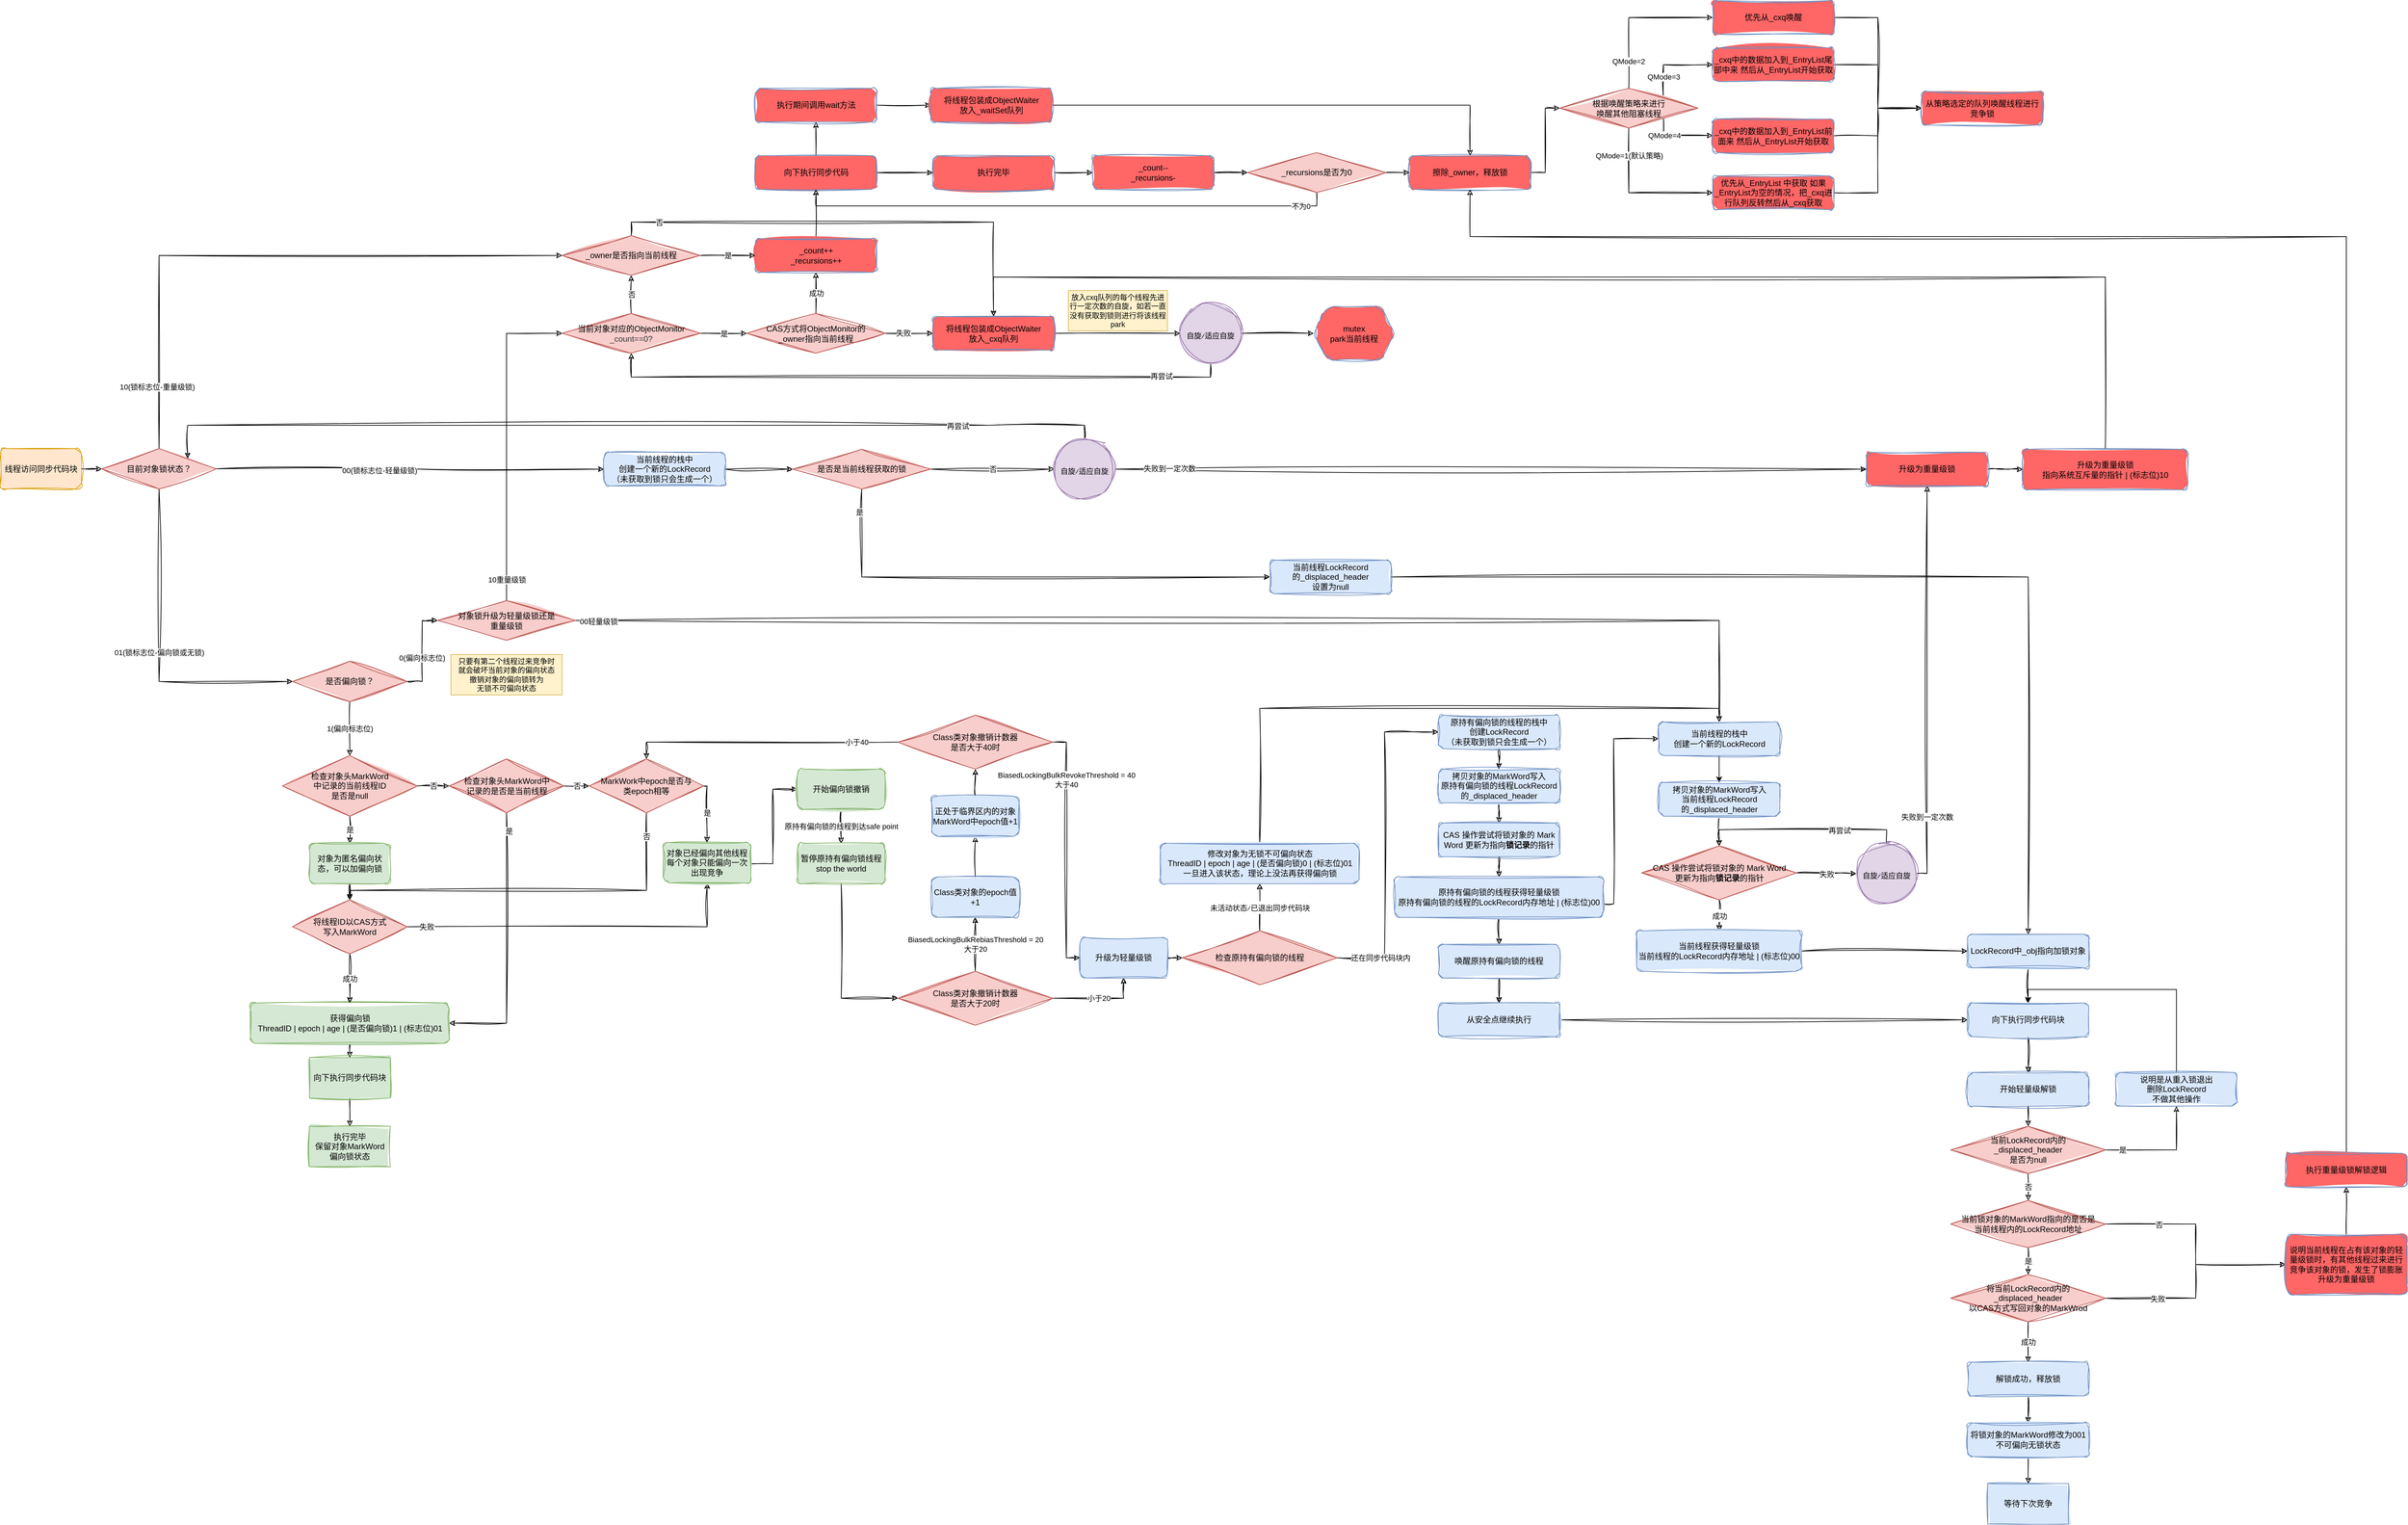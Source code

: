<mxfile version="20.8.16" type="device"><diagram name="第 1 页" id="Y8PNDL50BQj4xOIG8hcO"><mxGraphModel dx="2901" dy="3542" grid="1" gridSize="10" guides="1" tooltips="1" connect="1" arrows="1" fold="1" page="1" pageScale="1" pageWidth="827" pageHeight="1169" math="0" shadow="0"><root><mxCell id="0"/><mxCell id="1" parent="0"/><mxCell id="8H6UXR6yjuKnyTyYUlck-5" style="edgeStyle=orthogonalEdgeStyle;rounded=0;orthogonalLoop=1;jettySize=auto;html=1;exitX=1;exitY=0.5;exitDx=0;exitDy=0;entryX=0;entryY=0.5;entryDx=0;entryDy=0;sketch=1;curveFitting=1;jiggle=2;" parent="1" source="8H6UXR6yjuKnyTyYUlck-1" target="8H6UXR6yjuKnyTyYUlck-2" edge="1"><mxGeometry relative="1" as="geometry"/></mxCell><mxCell id="8H6UXR6yjuKnyTyYUlck-1" value="线程访问同步代码块" style="rounded=1;whiteSpace=wrap;html=1;sketch=1;curveFitting=1;jiggle=2;fillColor=#ffe6cc;strokeColor=#d79b00;fillStyle=solid;" parent="1" vertex="1"><mxGeometry x="-480" y="-1605.5" width="120" height="60" as="geometry"/></mxCell><mxCell id="8H6UXR6yjuKnyTyYUlck-6" value="01(锁标志位-偏向锁或无锁)" style="edgeStyle=orthogonalEdgeStyle;rounded=0;orthogonalLoop=1;jettySize=auto;html=1;exitX=0.5;exitY=1;exitDx=0;exitDy=0;entryX=0;entryY=0.5;entryDx=0;entryDy=0;sketch=1;curveFitting=1;jiggle=2;" parent="1" source="8H6UXR6yjuKnyTyYUlck-2" target="8H6UXR6yjuKnyTyYUlck-3" edge="1"><mxGeometry relative="1" as="geometry"><mxPoint as="offset"/></mxGeometry></mxCell><mxCell id="0Wx5KNQBChf4VUPkPu8S-46" style="edgeStyle=orthogonalEdgeStyle;rounded=0;orthogonalLoop=1;jettySize=auto;html=1;exitX=1;exitY=0.5;exitDx=0;exitDy=0;entryX=0;entryY=0.5;entryDx=0;entryDy=0;sketch=1;curveFitting=1;jiggle=2;" parent="1" source="8H6UXR6yjuKnyTyYUlck-2" target="0Wx5KNQBChf4VUPkPu8S-50" edge="1"><mxGeometry relative="1" as="geometry"><mxPoint x="263" y="-1660" as="targetPoint"/></mxGeometry></mxCell><mxCell id="0Wx5KNQBChf4VUPkPu8S-47" value="00(锁标志位-轻量级锁)" style="edgeLabel;html=1;align=center;verticalAlign=middle;resizable=0;points=[];" parent="0Wx5KNQBChf4VUPkPu8S-46" vertex="1" connectable="0"><mxGeometry x="-0.16" y="-1" relative="1" as="geometry"><mxPoint y="1" as="offset"/></mxGeometry></mxCell><mxCell id="FD6k63Zk05bP1JAwtZ5O-32" style="edgeStyle=orthogonalEdgeStyle;rounded=0;sketch=1;orthogonalLoop=1;jettySize=auto;html=1;exitX=0.5;exitY=0;exitDx=0;exitDy=0;entryX=0;entryY=0.5;entryDx=0;entryDy=0;fontColor=#000000;" edge="1" parent="1" source="8H6UXR6yjuKnyTyYUlck-2" target="FD6k63Zk05bP1JAwtZ5O-15"><mxGeometry relative="1" as="geometry"/></mxCell><mxCell id="FD6k63Zk05bP1JAwtZ5O-33" value="10(锁标志位-重量级锁)" style="edgeLabel;html=1;align=center;verticalAlign=middle;resizable=0;points=[];fontColor=#000000;" vertex="1" connectable="0" parent="FD6k63Zk05bP1JAwtZ5O-32"><mxGeometry x="-0.793" y="3" relative="1" as="geometry"><mxPoint as="offset"/></mxGeometry></mxCell><mxCell id="8H6UXR6yjuKnyTyYUlck-2" value="目前对象锁状态？" style="rhombus;whiteSpace=wrap;html=1;sketch=1;curveFitting=1;jiggle=2;fillColor=#f8cecc;strokeColor=#b85450;fillStyle=solid;" parent="1" vertex="1"><mxGeometry x="-330" y="-1605.5" width="170" height="60" as="geometry"/></mxCell><mxCell id="8H6UXR6yjuKnyTyYUlck-7" value="1(偏向标志位)" style="edgeStyle=orthogonalEdgeStyle;rounded=0;orthogonalLoop=1;jettySize=auto;html=1;exitX=0.5;exitY=1;exitDx=0;exitDy=0;sketch=1;curveFitting=1;jiggle=2;" parent="1" source="8H6UXR6yjuKnyTyYUlck-3" target="8H6UXR6yjuKnyTyYUlck-4" edge="1"><mxGeometry relative="1" as="geometry"/></mxCell><mxCell id="FD6k63Zk05bP1JAwtZ5O-3" style="edgeStyle=orthogonalEdgeStyle;rounded=0;orthogonalLoop=1;jettySize=auto;html=1;exitX=1;exitY=0.5;exitDx=0;exitDy=0;entryX=0;entryY=0.5;entryDx=0;entryDy=0;sketch=1;curveFitting=1;jiggle=2;" edge="1" parent="1" source="8H6UXR6yjuKnyTyYUlck-3" target="FD6k63Zk05bP1JAwtZ5O-2"><mxGeometry relative="1" as="geometry"/></mxCell><mxCell id="FD6k63Zk05bP1JAwtZ5O-4" value="0(偏向标志位)" style="edgeLabel;html=1;align=center;verticalAlign=middle;resizable=0;points=[];" vertex="1" connectable="0" parent="FD6k63Zk05bP1JAwtZ5O-3"><mxGeometry x="-0.146" y="1" relative="1" as="geometry"><mxPoint as="offset"/></mxGeometry></mxCell><mxCell id="8H6UXR6yjuKnyTyYUlck-3" value="是否偏向锁？" style="rhombus;whiteSpace=wrap;html=1;sketch=1;curveFitting=1;jiggle=2;fillColor=#f8cecc;strokeColor=#b85450;fillStyle=solid;" parent="1" vertex="1"><mxGeometry x="-47" y="-1290" width="170" height="60" as="geometry"/></mxCell><mxCell id="8H6UXR6yjuKnyTyYUlck-48" value="是" style="edgeStyle=orthogonalEdgeStyle;rounded=0;orthogonalLoop=1;jettySize=auto;html=1;exitX=0.5;exitY=1;exitDx=0;exitDy=0;entryX=0.5;entryY=0;entryDx=0;entryDy=0;sketch=1;curveFitting=1;jiggle=2;" parent="1" source="8H6UXR6yjuKnyTyYUlck-4" target="8H6UXR6yjuKnyTyYUlck-19" edge="1"><mxGeometry relative="1" as="geometry"/></mxCell><mxCell id="8H6UXR6yjuKnyTyYUlck-51" value="否" style="edgeStyle=orthogonalEdgeStyle;rounded=0;orthogonalLoop=1;jettySize=auto;html=1;exitX=1;exitY=0.5;exitDx=0;exitDy=0;entryX=0;entryY=0.5;entryDx=0;entryDy=0;sketch=1;curveFitting=1;jiggle=2;" parent="1" source="8H6UXR6yjuKnyTyYUlck-4" target="8H6UXR6yjuKnyTyYUlck-13" edge="1"><mxGeometry relative="1" as="geometry"/></mxCell><mxCell id="8H6UXR6yjuKnyTyYUlck-4" value="&lt;div&gt;检查对象头MarkWord&lt;/div&gt;&lt;div&gt;中记录的当前线程ID&lt;/div&gt;&lt;div&gt;是否是null&lt;br&gt;&lt;/div&gt;" style="rhombus;whiteSpace=wrap;html=1;sketch=1;curveFitting=1;jiggle=2;fillColor=#f8cecc;strokeColor=#b85450;fillStyle=solid;" parent="1" vertex="1"><mxGeometry x="-62" y="-1150" width="200" height="90" as="geometry"/></mxCell><mxCell id="8H6UXR6yjuKnyTyYUlck-12" style="edgeStyle=orthogonalEdgeStyle;rounded=0;orthogonalLoop=1;jettySize=auto;html=1;exitX=0.5;exitY=1;exitDx=0;exitDy=0;entryX=0.5;entryY=0;entryDx=0;entryDy=0;sketch=1;curveFitting=1;jiggle=2;" parent="1" source="8H6UXR6yjuKnyTyYUlck-8" target="8H6UXR6yjuKnyTyYUlck-11" edge="1"><mxGeometry relative="1" as="geometry"/></mxCell><mxCell id="8H6UXR6yjuKnyTyYUlck-8" value="&lt;div&gt;获得偏向锁&lt;/div&gt;&lt;div&gt;ThreadID | epoch | age | (是否偏向锁)1 | (标志位)01&lt;br&gt;&lt;/div&gt;" style="rounded=1;whiteSpace=wrap;html=1;sketch=1;curveFitting=1;jiggle=2;fillColor=#d5e8d4;strokeColor=#82b366;fillStyle=solid;" parent="1" vertex="1"><mxGeometry x="-109.5" y="-783" width="295" height="60" as="geometry"/></mxCell><mxCell id="U8ErF_WJZUavF6WgG8Jz-6" style="edgeStyle=orthogonalEdgeStyle;rounded=0;sketch=1;orthogonalLoop=1;jettySize=auto;html=1;exitX=0.5;exitY=1;exitDx=0;exitDy=0;" parent="1" source="8H6UXR6yjuKnyTyYUlck-11" target="U8ErF_WJZUavF6WgG8Jz-5" edge="1"><mxGeometry relative="1" as="geometry"/></mxCell><mxCell id="8H6UXR6yjuKnyTyYUlck-11" value="向下执行同步代码块" style="rounded=0;whiteSpace=wrap;html=1;sketch=1;curveFitting=1;jiggle=2;fillColor=#d5e8d4;strokeColor=#82b366;fillStyle=solid;" parent="1" vertex="1"><mxGeometry x="-22" y="-702" width="120" height="60" as="geometry"/></mxCell><mxCell id="8H6UXR6yjuKnyTyYUlck-52" value="是" style="edgeStyle=orthogonalEdgeStyle;rounded=0;orthogonalLoop=1;jettySize=auto;html=1;exitX=0.5;exitY=1;exitDx=0;exitDy=0;entryX=1;entryY=0.5;entryDx=0;entryDy=0;sketch=1;curveFitting=1;jiggle=2;" parent="1" source="8H6UXR6yjuKnyTyYUlck-13" target="8H6UXR6yjuKnyTyYUlck-8" edge="1"><mxGeometry x="-0.863" y="3" relative="1" as="geometry"><mxPoint as="offset"/></mxGeometry></mxCell><mxCell id="8H6UXR6yjuKnyTyYUlck-54" value="否" style="edgeStyle=orthogonalEdgeStyle;rounded=0;orthogonalLoop=1;jettySize=auto;html=1;exitX=1;exitY=0.5;exitDx=0;exitDy=0;entryX=0;entryY=0.5;entryDx=0;entryDy=0;sketch=1;curveFitting=1;jiggle=2;" parent="1" source="8H6UXR6yjuKnyTyYUlck-13" target="8H6UXR6yjuKnyTyYUlck-53" edge="1"><mxGeometry relative="1" as="geometry"/></mxCell><mxCell id="8H6UXR6yjuKnyTyYUlck-13" value="&lt;div&gt;检查对象头MarkWord中&lt;/div&gt;&lt;div&gt;记录的是否是当前线程&lt;br&gt;&lt;/div&gt;" style="rhombus;whiteSpace=wrap;html=1;sketch=1;curveFitting=1;jiggle=2;fillColor=#f8cecc;strokeColor=#b85450;fillStyle=solid;" parent="1" vertex="1"><mxGeometry x="185.5" y="-1145" width="170" height="80" as="geometry"/></mxCell><mxCell id="8H6UXR6yjuKnyTyYUlck-50" value="成功" style="edgeStyle=orthogonalEdgeStyle;rounded=0;orthogonalLoop=1;jettySize=auto;html=1;exitX=0.5;exitY=1;exitDx=0;exitDy=0;entryX=0.5;entryY=0;entryDx=0;entryDy=0;sketch=1;curveFitting=1;jiggle=2;" parent="1" source="8H6UXR6yjuKnyTyYUlck-18" target="8H6UXR6yjuKnyTyYUlck-8" edge="1"><mxGeometry relative="1" as="geometry"/></mxCell><mxCell id="8H6UXR6yjuKnyTyYUlck-56" value="失败" style="edgeStyle=orthogonalEdgeStyle;rounded=0;orthogonalLoop=1;jettySize=auto;html=1;exitX=1;exitY=0.5;exitDx=0;exitDy=0;entryX=0.5;entryY=1;entryDx=0;entryDy=0;sketch=1;curveFitting=1;jiggle=2;" parent="1" source="8H6UXR6yjuKnyTyYUlck-18" target="8H6UXR6yjuKnyTyYUlck-25" edge="1"><mxGeometry x="-0.888" relative="1" as="geometry"><mxPoint as="offset"/></mxGeometry></mxCell><mxCell id="8H6UXR6yjuKnyTyYUlck-18" value="&lt;div&gt;将线程ID以CAS方式&lt;/div&gt;&lt;div&gt;写入MarkWord&lt;/div&gt;" style="rhombus;whiteSpace=wrap;html=1;sketch=1;curveFitting=1;jiggle=2;fillColor=#f8cecc;strokeColor=#b85450;fillStyle=solid;" parent="1" vertex="1"><mxGeometry x="-47" y="-936" width="170" height="80" as="geometry"/></mxCell><mxCell id="8H6UXR6yjuKnyTyYUlck-49" style="edgeStyle=orthogonalEdgeStyle;rounded=0;orthogonalLoop=1;jettySize=auto;html=1;exitX=0.5;exitY=1;exitDx=0;exitDy=0;sketch=1;curveFitting=1;jiggle=2;" parent="1" source="8H6UXR6yjuKnyTyYUlck-19" target="8H6UXR6yjuKnyTyYUlck-18" edge="1"><mxGeometry relative="1" as="geometry"/></mxCell><mxCell id="8H6UXR6yjuKnyTyYUlck-19" value="对象为匿名偏向状态，可以加偏向锁" style="rounded=1;whiteSpace=wrap;html=1;sketch=1;curveFitting=1;jiggle=2;fillColor=#d5e8d4;strokeColor=#82b366;fillStyle=solid;" parent="1" vertex="1"><mxGeometry x="-22" y="-1020" width="120" height="60" as="geometry"/></mxCell><mxCell id="6eZ106JahWfcC5_vLtNl-2" style="edgeStyle=orthogonalEdgeStyle;rounded=0;orthogonalLoop=1;jettySize=auto;html=1;exitX=1;exitY=0.5;exitDx=0;exitDy=0;entryX=0;entryY=0.5;entryDx=0;entryDy=0;sketch=1;curveFitting=1;jiggle=2;" parent="1" target="8H6UXR6yjuKnyTyYUlck-29" edge="1"><mxGeometry relative="1" as="geometry"><mxPoint x="628" y="-990" as="sourcePoint"/></mxGeometry></mxCell><mxCell id="8H6UXR6yjuKnyTyYUlck-25" value="&lt;div&gt;对象已经偏向其他线程&lt;/div&gt;&lt;div&gt;每个对象只能偏向一次&lt;/div&gt;&lt;div&gt;出现竞争&lt;br&gt;&lt;/div&gt;" style="rounded=1;whiteSpace=wrap;html=1;sketch=1;curveFitting=1;jiggle=2;fillColor=#d5e8d4;strokeColor=#82b366;fillStyle=solid;" parent="1" vertex="1"><mxGeometry x="503" y="-1021" width="130" height="60" as="geometry"/></mxCell><mxCell id="8H6UXR6yjuKnyTyYUlck-32" value="原持有偏向锁的线程到达safe point" style="edgeStyle=orthogonalEdgeStyle;rounded=0;orthogonalLoop=1;jettySize=auto;html=1;exitX=0.5;exitY=1;exitDx=0;exitDy=0;entryX=0.5;entryY=0;entryDx=0;entryDy=0;sketch=1;curveFitting=1;jiggle=2;" parent="1" source="8H6UXR6yjuKnyTyYUlck-29" target="8H6UXR6yjuKnyTyYUlck-31" edge="1"><mxGeometry relative="1" as="geometry"/></mxCell><mxCell id="8H6UXR6yjuKnyTyYUlck-29" value="开始偏向锁撤销" style="rounded=1;whiteSpace=wrap;html=1;sketch=1;curveFitting=1;jiggle=2;fillColor=#d5e8d4;strokeColor=#82b366;fillStyle=solid;" parent="1" vertex="1"><mxGeometry x="702" y="-1130" width="130" height="60" as="geometry"/></mxCell><mxCell id="6eZ106JahWfcC5_vLtNl-40" style="edgeStyle=orthogonalEdgeStyle;rounded=0;sketch=1;hachureGap=4;jiggle=2;curveFitting=1;orthogonalLoop=1;jettySize=auto;html=1;exitX=0.5;exitY=1;exitDx=0;exitDy=0;entryX=0;entryY=0.5;entryDx=0;entryDy=0;fontFamily=Architects Daughter;fontSource=https%3A%2F%2Ffonts.googleapis.com%2Fcss%3Ffamily%3DArchitects%2BDaughter;fontSize=16;" parent="1" source="8H6UXR6yjuKnyTyYUlck-31" target="8H6UXR6yjuKnyTyYUlck-40" edge="1"><mxGeometry relative="1" as="geometry"/></mxCell><mxCell id="8H6UXR6yjuKnyTyYUlck-31" value="&lt;div&gt;暂停原持有偏向锁线程&lt;/div&gt;&lt;div&gt;stop the world&lt;br&gt;&lt;/div&gt;" style="rounded=1;whiteSpace=wrap;html=1;sketch=1;curveFitting=1;jiggle=2;fillColor=#d5e8d4;strokeColor=#82b366;fillStyle=solid;" parent="1" vertex="1"><mxGeometry x="702" y="-1020" width="130" height="60" as="geometry"/></mxCell><mxCell id="0Wx5KNQBChf4VUPkPu8S-41" style="edgeStyle=orthogonalEdgeStyle;rounded=0;orthogonalLoop=1;jettySize=auto;html=1;exitX=1;exitY=0.5;exitDx=0;exitDy=0;entryX=0;entryY=0.5;entryDx=0;entryDy=0;sketch=1;curveFitting=1;jiggle=2;" parent="1" source="8H6UXR6yjuKnyTyYUlck-33" target="6eZ106JahWfcC5_vLtNl-41" edge="1"><mxGeometry relative="1" as="geometry"/></mxCell><mxCell id="8H6UXR6yjuKnyTyYUlck-33" value="升级为轻量级锁" style="rounded=1;whiteSpace=wrap;html=1;sketch=1;curveFitting=1;jiggle=2;fillColor=#dae8fc;strokeColor=#6c8ebf;fillStyle=solid;" parent="1" vertex="1"><mxGeometry x="1121" y="-880" width="130" height="60" as="geometry"/></mxCell><mxCell id="6eZ106JahWfcC5_vLtNl-21" value="BiasedLockingBulkRebiasThreshold = 20&lt;div&gt;大于20&lt;br&gt;&lt;/div&gt;" style="edgeStyle=orthogonalEdgeStyle;rounded=0;orthogonalLoop=1;jettySize=auto;html=1;exitX=0.5;exitY=0;exitDx=0;exitDy=0;entryX=0.5;entryY=1;entryDx=0;entryDy=0;sketch=1;curveFitting=1;jiggle=2;" parent="1" source="8H6UXR6yjuKnyTyYUlck-40" target="6eZ106JahWfcC5_vLtNl-20" edge="1"><mxGeometry relative="1" as="geometry"/></mxCell><mxCell id="6eZ106JahWfcC5_vLtNl-26" value="小于20" style="edgeStyle=orthogonalEdgeStyle;rounded=0;orthogonalLoop=1;jettySize=auto;html=1;exitX=1;exitY=0.5;exitDx=0;exitDy=0;entryX=0.5;entryY=1;entryDx=0;entryDy=0;sketch=1;curveFitting=1;jiggle=2;" parent="1" source="8H6UXR6yjuKnyTyYUlck-40" target="8H6UXR6yjuKnyTyYUlck-33" edge="1"><mxGeometry relative="1" as="geometry"/></mxCell><mxCell id="8H6UXR6yjuKnyTyYUlck-40" value="&lt;div&gt;Class类对象撤销计数器&lt;/div&gt;&lt;div&gt;是否大于20时&lt;/div&gt;" style="rhombus;whiteSpace=wrap;html=1;sketch=1;curveFitting=1;jiggle=2;fillColor=#f8cecc;strokeColor=#b85450;fillStyle=solid;" parent="1" vertex="1"><mxGeometry x="851" y="-830" width="230" height="80" as="geometry"/></mxCell><mxCell id="8H6UXR6yjuKnyTyYUlck-55" value="否" style="edgeStyle=orthogonalEdgeStyle;rounded=0;orthogonalLoop=1;jettySize=auto;html=1;exitX=0.5;exitY=1;exitDx=0;exitDy=0;entryX=0.5;entryY=0;entryDx=0;entryDy=0;sketch=1;curveFitting=1;jiggle=2;" parent="1" source="8H6UXR6yjuKnyTyYUlck-53" target="8H6UXR6yjuKnyTyYUlck-18" edge="1"><mxGeometry x="-0.877" relative="1" as="geometry"><Array as="points"><mxPoint x="478" y="-950"/><mxPoint x="38" y="-950"/></Array><mxPoint as="offset"/></mxGeometry></mxCell><mxCell id="8H6UXR6yjuKnyTyYUlck-57" value="是" style="edgeStyle=orthogonalEdgeStyle;rounded=0;orthogonalLoop=1;jettySize=auto;html=1;exitX=1;exitY=0.5;exitDx=0;exitDy=0;entryX=0.5;entryY=0;entryDx=0;entryDy=0;sketch=1;curveFitting=1;jiggle=2;" parent="1" source="8H6UXR6yjuKnyTyYUlck-53" target="8H6UXR6yjuKnyTyYUlck-25" edge="1"><mxGeometry relative="1" as="geometry"><Array as="points"><mxPoint x="568" y="-1105"/></Array></mxGeometry></mxCell><mxCell id="8H6UXR6yjuKnyTyYUlck-53" value="&lt;div&gt;MarkWork中epoch是否与&lt;/div&gt;&lt;div&gt;类epoch相等&lt;/div&gt;" style="rhombus;whiteSpace=wrap;html=1;sketch=1;curveFitting=1;jiggle=2;fillColor=#f8cecc;strokeColor=#b85450;fillStyle=solid;" parent="1" vertex="1"><mxGeometry x="393" y="-1145" width="170" height="80" as="geometry"/></mxCell><mxCell id="6eZ106JahWfcC5_vLtNl-27" value="&lt;div&gt;BiasedLockingBulkRevokeThreshold = 40&lt;/div&gt;&lt;div&gt;大于40&lt;br&gt;&lt;/div&gt;" style="edgeStyle=orthogonalEdgeStyle;rounded=0;orthogonalLoop=1;jettySize=auto;html=1;exitX=1;exitY=0.5;exitDx=0;exitDy=0;entryX=0;entryY=0.5;entryDx=0;entryDy=0;sketch=1;curveFitting=1;jiggle=2;" parent="1" source="6eZ106JahWfcC5_vLtNl-14" target="8H6UXR6yjuKnyTyYUlck-33" edge="1"><mxGeometry x="-0.579" relative="1" as="geometry"><Array as="points"><mxPoint x="1101" y="-1170"/><mxPoint x="1101" y="-850"/></Array><mxPoint as="offset"/></mxGeometry></mxCell><mxCell id="6eZ106JahWfcC5_vLtNl-29" style="edgeStyle=orthogonalEdgeStyle;rounded=0;orthogonalLoop=1;jettySize=auto;html=1;exitX=0;exitY=0.5;exitDx=0;exitDy=0;entryX=0.5;entryY=0;entryDx=0;entryDy=0;sketch=1;curveFitting=1;jiggle=2;" parent="1" source="6eZ106JahWfcC5_vLtNl-14" target="8H6UXR6yjuKnyTyYUlck-53" edge="1"><mxGeometry relative="1" as="geometry"/></mxCell><mxCell id="6eZ106JahWfcC5_vLtNl-30" value="小于40" style="edgeLabel;html=1;align=center;verticalAlign=middle;resizable=0;points=[];" parent="6eZ106JahWfcC5_vLtNl-29" vertex="1" connectable="0"><mxGeometry x="-0.693" relative="1" as="geometry"><mxPoint as="offset"/></mxGeometry></mxCell><mxCell id="6eZ106JahWfcC5_vLtNl-14" value="&lt;div&gt;Class类对象撤销计数器&lt;/div&gt;&lt;div&gt;是否大于40时&lt;/div&gt;" style="rhombus;whiteSpace=wrap;html=1;sketch=1;curveFitting=1;jiggle=2;fillColor=#f8cecc;strokeColor=#b85450;fillStyle=solid;" parent="1" vertex="1"><mxGeometry x="851" y="-1210" width="230" height="80" as="geometry"/></mxCell><mxCell id="6eZ106JahWfcC5_vLtNl-24" style="edgeStyle=orthogonalEdgeStyle;rounded=0;orthogonalLoop=1;jettySize=auto;html=1;exitX=0.5;exitY=0;exitDx=0;exitDy=0;entryX=0.5;entryY=1;entryDx=0;entryDy=0;sketch=1;curveFitting=1;jiggle=2;" parent="1" source="6eZ106JahWfcC5_vLtNl-20" target="6eZ106JahWfcC5_vLtNl-23" edge="1"><mxGeometry relative="1" as="geometry"/></mxCell><mxCell id="6eZ106JahWfcC5_vLtNl-20" value="Class类对象的epoch值+1" style="rounded=1;whiteSpace=wrap;html=1;sketch=1;curveFitting=1;jiggle=2;fillColor=#dae8fc;strokeColor=#6c8ebf;fillStyle=solid;" parent="1" vertex="1"><mxGeometry x="901" y="-970" width="130" height="60" as="geometry"/></mxCell><mxCell id="6eZ106JahWfcC5_vLtNl-25" style="edgeStyle=orthogonalEdgeStyle;rounded=0;orthogonalLoop=1;jettySize=auto;html=1;exitX=0.5;exitY=0;exitDx=0;exitDy=0;entryX=0.5;entryY=1;entryDx=0;entryDy=0;sketch=1;curveFitting=1;jiggle=2;" parent="1" source="6eZ106JahWfcC5_vLtNl-23" target="6eZ106JahWfcC5_vLtNl-14" edge="1"><mxGeometry relative="1" as="geometry"/></mxCell><mxCell id="6eZ106JahWfcC5_vLtNl-23" value="正处于临界区内的对象MarkWord中epoch值+1" style="rounded=1;whiteSpace=wrap;html=1;sketch=1;curveFitting=1;jiggle=2;fillColor=#dae8fc;strokeColor=#6c8ebf;fillStyle=solid;" parent="1" vertex="1"><mxGeometry x="901" y="-1090" width="130" height="60" as="geometry"/></mxCell><mxCell id="6eZ106JahWfcC5_vLtNl-36" value="还在同步代码块内" style="edgeStyle=orthogonalEdgeStyle;rounded=0;orthogonalLoop=1;jettySize=auto;html=1;exitX=1;exitY=0.5;exitDx=0;exitDy=0;sketch=1;curveFitting=1;jiggle=2;entryX=0;entryY=0.5;entryDx=0;entryDy=0;" parent="1" source="6eZ106JahWfcC5_vLtNl-41" target="-JZo-2B2mDlL2h-WQSQG-1" edge="1"><mxGeometry x="-0.736" relative="1" as="geometry"><mxPoint x="1665.5" y="-706" as="sourcePoint"/><mxPoint x="1723" y="-840" as="targetPoint"/><Array as="points"><mxPoint x="1573" y="-850"/><mxPoint x="1573" y="-1185"/></Array><mxPoint as="offset"/></mxGeometry></mxCell><mxCell id="6eZ106JahWfcC5_vLtNl-45" value="&lt;font style=&quot;font-size: 11px;&quot;&gt;未活动状态/已退出同步代码块&lt;br&gt;&lt;/font&gt;" style="edgeStyle=orthogonalEdgeStyle;rounded=0;sketch=1;hachureGap=4;jiggle=2;curveFitting=1;orthogonalLoop=1;jettySize=auto;html=1;exitX=0.5;exitY=0;exitDx=0;exitDy=0;entryX=0.5;entryY=1;entryDx=0;entryDy=0;fontFamily=Architects Daughter;fontSource=https%3A%2F%2Ffonts.googleapis.com%2Fcss%3Ffamily%3DArchitects%2BDaughter;fontSize=16;" parent="1" source="6eZ106JahWfcC5_vLtNl-41" target="6eZ106JahWfcC5_vLtNl-43" edge="1"><mxGeometry relative="1" as="geometry"/></mxCell><mxCell id="6eZ106JahWfcC5_vLtNl-41" value="检查原持有偏向锁的线程" style="rhombus;whiteSpace=wrap;html=1;sketch=1;curveFitting=1;jiggle=2;fillColor=#f8cecc;strokeColor=#b85450;fillStyle=solid;" parent="1" vertex="1"><mxGeometry x="1273" y="-890" width="230" height="80" as="geometry"/></mxCell><mxCell id="-JZo-2B2mDlL2h-WQSQG-40" style="edgeStyle=orthogonalEdgeStyle;rounded=0;sketch=1;hachureGap=4;jiggle=2;curveFitting=1;orthogonalLoop=1;jettySize=auto;html=1;exitX=0.5;exitY=0;exitDx=0;exitDy=0;entryX=0.5;entryY=0;entryDx=0;entryDy=0;fontFamily=Architects Daughter;fontSource=https%3A%2F%2Ffonts.googleapis.com%2Fcss%3Ffamily%3DArchitects%2BDaughter;fontSize=16;" parent="1" source="6eZ106JahWfcC5_vLtNl-43" target="-JZo-2B2mDlL2h-WQSQG-21" edge="1"><mxGeometry relative="1" as="geometry"/></mxCell><mxCell id="6eZ106JahWfcC5_vLtNl-43" value="&lt;div&gt;修改对象为无锁不可偏向状态&lt;/div&gt;&lt;div&gt;ThreadID | epoch | age | (是否偏向锁)0 | (标志位)01&lt;br&gt;&lt;/div&gt;&lt;div&gt;一旦进入该状态，理论上没法再获得偏向锁&lt;/div&gt;" style="rounded=1;whiteSpace=wrap;html=1;sketch=1;curveFitting=1;jiggle=2;fillColor=#dae8fc;strokeColor=#6c8ebf;fillStyle=solid;" parent="1" vertex="1"><mxGeometry x="1240.5" y="-1020" width="295" height="60" as="geometry"/></mxCell><mxCell id="-JZo-2B2mDlL2h-WQSQG-12" style="edgeStyle=orthogonalEdgeStyle;rounded=0;sketch=1;hachureGap=4;jiggle=2;curveFitting=1;orthogonalLoop=1;jettySize=auto;html=1;exitX=0.5;exitY=1;exitDx=0;exitDy=0;fontFamily=Architects Daughter;fontSource=https%3A%2F%2Ffonts.googleapis.com%2Fcss%3Ffamily%3DArchitects%2BDaughter;fontSize=16;" parent="1" source="-JZo-2B2mDlL2h-WQSQG-1" target="-JZo-2B2mDlL2h-WQSQG-11" edge="1"><mxGeometry relative="1" as="geometry"/></mxCell><mxCell id="-JZo-2B2mDlL2h-WQSQG-1" value="&lt;div&gt;原持有偏向锁的线程的栈中&lt;/div&gt;&lt;div&gt;创建LockRecord&lt;/div&gt;&lt;div&gt;（未获取到锁只会生成一个）&lt;br&gt;&lt;/div&gt;" style="rounded=1;whiteSpace=wrap;html=1;sketch=1;curveFitting=1;jiggle=2;fillColor=#dae8fc;strokeColor=#6c8ebf;fillStyle=solid;" parent="1" vertex="1"><mxGeometry x="1653" y="-1210" width="180" height="50" as="geometry"/></mxCell><mxCell id="-JZo-2B2mDlL2h-WQSQG-14" style="edgeStyle=orthogonalEdgeStyle;rounded=0;sketch=1;hachureGap=4;jiggle=2;curveFitting=1;orthogonalLoop=1;jettySize=auto;html=1;exitX=0.5;exitY=1;exitDx=0;exitDy=0;fontFamily=Architects Daughter;fontSource=https%3A%2F%2Ffonts.googleapis.com%2Fcss%3Ffamily%3DArchitects%2BDaughter;fontSize=16;" parent="1" source="-JZo-2B2mDlL2h-WQSQG-11" target="-JZo-2B2mDlL2h-WQSQG-13" edge="1"><mxGeometry relative="1" as="geometry"/></mxCell><mxCell id="-JZo-2B2mDlL2h-WQSQG-11" value="&lt;div&gt;拷贝对象的MarkWord写入&lt;br&gt;&lt;/div&gt;&lt;div&gt;原持有偏向锁的线程LockRecord&lt;/div&gt;&lt;div&gt;的_displaced_header&lt;/div&gt;" style="rounded=1;whiteSpace=wrap;html=1;sketch=1;curveFitting=1;jiggle=2;fillColor=#dae8fc;strokeColor=#6c8ebf;fillStyle=solid;" parent="1" vertex="1"><mxGeometry x="1653" y="-1130" width="180" height="50" as="geometry"/></mxCell><mxCell id="-JZo-2B2mDlL2h-WQSQG-16" style="edgeStyle=orthogonalEdgeStyle;rounded=0;sketch=1;hachureGap=4;jiggle=2;curveFitting=1;orthogonalLoop=1;jettySize=auto;html=1;exitX=0.5;exitY=1;exitDx=0;exitDy=0;fontFamily=Architects Daughter;fontSource=https%3A%2F%2Ffonts.googleapis.com%2Fcss%3Ffamily%3DArchitects%2BDaughter;fontSize=16;" parent="1" source="-JZo-2B2mDlL2h-WQSQG-13" target="-JZo-2B2mDlL2h-WQSQG-15" edge="1"><mxGeometry relative="1" as="geometry"/></mxCell><mxCell id="-JZo-2B2mDlL2h-WQSQG-13" value="CAS 操作尝试将锁对象的 Mark Word 更新为指向&lt;strong&gt;锁记录&lt;/strong&gt;的指针" style="rounded=1;whiteSpace=wrap;html=1;sketch=1;curveFitting=1;jiggle=2;fillColor=#dae8fc;strokeColor=#6c8ebf;fillStyle=solid;" parent="1" vertex="1"><mxGeometry x="1653" y="-1050" width="180" height="50" as="geometry"/></mxCell><mxCell id="-JZo-2B2mDlL2h-WQSQG-18" style="edgeStyle=orthogonalEdgeStyle;rounded=0;sketch=1;hachureGap=4;jiggle=2;curveFitting=1;orthogonalLoop=1;jettySize=auto;html=1;exitX=0.5;exitY=1;exitDx=0;exitDy=0;entryX=0.5;entryY=0;entryDx=0;entryDy=0;fontFamily=Architects Daughter;fontSource=https%3A%2F%2Ffonts.googleapis.com%2Fcss%3Ffamily%3DArchitects%2BDaughter;fontSize=16;" parent="1" source="-JZo-2B2mDlL2h-WQSQG-15" target="-JZo-2B2mDlL2h-WQSQG-17" edge="1"><mxGeometry relative="1" as="geometry"/></mxCell><mxCell id="-JZo-2B2mDlL2h-WQSQG-22" style="edgeStyle=orthogonalEdgeStyle;rounded=0;sketch=1;hachureGap=4;jiggle=2;curveFitting=1;orthogonalLoop=1;jettySize=auto;html=1;exitX=1;exitY=0.5;exitDx=0;exitDy=0;entryX=0;entryY=0.5;entryDx=0;entryDy=0;fontFamily=Architects Daughter;fontSource=https%3A%2F%2Ffonts.googleapis.com%2Fcss%3Ffamily%3DArchitects%2BDaughter;fontSize=16;" parent="1" source="-JZo-2B2mDlL2h-WQSQG-15" target="-JZo-2B2mDlL2h-WQSQG-21" edge="1"><mxGeometry relative="1" as="geometry"><Array as="points"><mxPoint x="1898" y="-930"/><mxPoint x="1913" y="-930"/><mxPoint x="1913" y="-1175"/></Array></mxGeometry></mxCell><mxCell id="-JZo-2B2mDlL2h-WQSQG-15" value="&lt;div&gt;原持有偏向锁的线程获得轻量级锁&lt;/div&gt;&lt;div&gt;原持有偏向锁的线程的LockRecord内存地址 | (标志位)00&lt;br&gt;&lt;/div&gt;" style="rounded=1;whiteSpace=wrap;html=1;sketch=1;curveFitting=1;jiggle=2;fillColor=#dae8fc;strokeColor=#6c8ebf;fillStyle=solid;" parent="1" vertex="1"><mxGeometry x="1588" y="-970" width="310" height="60" as="geometry"/></mxCell><mxCell id="-JZo-2B2mDlL2h-WQSQG-20" style="edgeStyle=orthogonalEdgeStyle;rounded=0;sketch=1;hachureGap=4;jiggle=2;curveFitting=1;orthogonalLoop=1;jettySize=auto;html=1;exitX=0.5;exitY=1;exitDx=0;exitDy=0;entryX=0.5;entryY=0;entryDx=0;entryDy=0;fontFamily=Architects Daughter;fontSource=https%3A%2F%2Ffonts.googleapis.com%2Fcss%3Ffamily%3DArchitects%2BDaughter;fontSize=16;" parent="1" source="-JZo-2B2mDlL2h-WQSQG-17" target="-JZo-2B2mDlL2h-WQSQG-19" edge="1"><mxGeometry relative="1" as="geometry"/></mxCell><mxCell id="-JZo-2B2mDlL2h-WQSQG-17" value="&lt;div&gt;唤醒原持有偏向锁的线程&lt;/div&gt;" style="rounded=1;whiteSpace=wrap;html=1;sketch=1;curveFitting=1;jiggle=2;fillColor=#dae8fc;strokeColor=#6c8ebf;fillStyle=solid;" parent="1" vertex="1"><mxGeometry x="1653" y="-870" width="180" height="50" as="geometry"/></mxCell><mxCell id="fS-jqDdnOr90gYQ3bmz0-1" style="edgeStyle=orthogonalEdgeStyle;rounded=0;orthogonalLoop=1;jettySize=auto;html=1;exitX=1;exitY=0.5;exitDx=0;exitDy=0;entryX=0;entryY=0.5;entryDx=0;entryDy=0;sketch=1;curveFitting=1;jiggle=2;" parent="1" source="-JZo-2B2mDlL2h-WQSQG-19" target="0Wx5KNQBChf4VUPkPu8S-23" edge="1"><mxGeometry relative="1" as="geometry"/></mxCell><mxCell id="-JZo-2B2mDlL2h-WQSQG-19" value="从安全点继续执行" style="rounded=1;whiteSpace=wrap;html=1;sketch=1;curveFitting=1;jiggle=2;fillColor=#dae8fc;strokeColor=#6c8ebf;fillStyle=solid;" parent="1" vertex="1"><mxGeometry x="1653" y="-783" width="180" height="50" as="geometry"/></mxCell><mxCell id="0Wx5KNQBChf4VUPkPu8S-11" style="edgeStyle=orthogonalEdgeStyle;rounded=0;orthogonalLoop=1;jettySize=auto;html=1;exitX=0.5;exitY=1;exitDx=0;exitDy=0;entryX=0.5;entryY=0;entryDx=0;entryDy=0;" parent="1" source="-JZo-2B2mDlL2h-WQSQG-21" target="-JZo-2B2mDlL2h-WQSQG-23" edge="1"><mxGeometry relative="1" as="geometry"><mxPoint x="2070" y="-1120" as="targetPoint"/><Array as="points"><mxPoint x="2070" y="-1120"/><mxPoint x="2070" y="-1120"/></Array></mxGeometry></mxCell><mxCell id="-JZo-2B2mDlL2h-WQSQG-21" value="&lt;div&gt;当前线程的栈中&lt;/div&gt;&lt;div&gt;创建一个新的LockRecord&lt;/div&gt;" style="rounded=1;whiteSpace=wrap;html=1;sketch=1;curveFitting=1;jiggle=2;fillColor=#dae8fc;strokeColor=#6c8ebf;fillStyle=solid;" parent="1" vertex="1"><mxGeometry x="1979.5" y="-1200" width="180" height="50" as="geometry"/></mxCell><mxCell id="-JZo-2B2mDlL2h-WQSQG-28" style="edgeStyle=orthogonalEdgeStyle;rounded=0;sketch=1;hachureGap=4;jiggle=2;curveFitting=1;orthogonalLoop=1;jettySize=auto;html=1;exitX=0.5;exitY=1;exitDx=0;exitDy=0;entryX=0.5;entryY=0;entryDx=0;entryDy=0;fontFamily=Architects Daughter;fontSource=https%3A%2F%2Ffonts.googleapis.com%2Fcss%3Ffamily%3DArchitects%2BDaughter;fontSize=16;" parent="1" source="-JZo-2B2mDlL2h-WQSQG-23" target="-JZo-2B2mDlL2h-WQSQG-27" edge="1"><mxGeometry relative="1" as="geometry"><Array as="points"><mxPoint x="2070" y="-1030"/><mxPoint x="2070" y="-1030"/></Array></mxGeometry></mxCell><mxCell id="-JZo-2B2mDlL2h-WQSQG-23" value="&lt;div&gt;拷贝对象的MarkWord写入&lt;br&gt;&lt;/div&gt;&lt;div&gt;当前线程LockRecord&lt;/div&gt;&lt;div&gt;的_displaced_header&lt;/div&gt;" style="rounded=1;whiteSpace=wrap;html=1;sketch=1;curveFitting=1;jiggle=2;fillColor=#dae8fc;strokeColor=#6c8ebf;fillStyle=solid;" parent="1" vertex="1"><mxGeometry x="1979.5" y="-1110" width="180" height="50" as="geometry"/></mxCell><mxCell id="-JZo-2B2mDlL2h-WQSQG-30" value="&lt;font style=&quot;font-size: 11px;&quot;&gt;成功&lt;br&gt;&lt;/font&gt;" style="edgeStyle=orthogonalEdgeStyle;rounded=0;sketch=1;hachureGap=4;jiggle=2;curveFitting=1;orthogonalLoop=1;jettySize=auto;html=1;exitX=0.5;exitY=1;exitDx=0;exitDy=0;entryX=0.5;entryY=0;entryDx=0;entryDy=0;fontFamily=Architects Daughter;fontSource=https%3A%2F%2Ffonts.googleapis.com%2Fcss%3Ffamily%3DArchitects%2BDaughter;fontSize=16;" parent="1" source="-JZo-2B2mDlL2h-WQSQG-27" target="-JZo-2B2mDlL2h-WQSQG-29" edge="1"><mxGeometry relative="1" as="geometry"/></mxCell><mxCell id="-JZo-2B2mDlL2h-WQSQG-38" value="&lt;font style=&quot;font-size: 11px;&quot;&gt;失败&lt;br&gt;&lt;/font&gt;" style="edgeStyle=orthogonalEdgeStyle;rounded=0;sketch=1;hachureGap=4;jiggle=2;curveFitting=1;orthogonalLoop=1;jettySize=auto;html=1;exitX=1;exitY=0.5;exitDx=0;exitDy=0;entryX=0;entryY=0.5;entryDx=0;entryDy=0;fontFamily=Architects Daughter;fontSource=https%3A%2F%2Ffonts.googleapis.com%2Fcss%3Ffamily%3DArchitects%2BDaughter;fontSize=16;" parent="1" source="-JZo-2B2mDlL2h-WQSQG-27" target="-JZo-2B2mDlL2h-WQSQG-37" edge="1"><mxGeometry relative="1" as="geometry"/></mxCell><mxCell id="-JZo-2B2mDlL2h-WQSQG-27" value="&lt;div&gt;CAS 操作尝试将锁对象的 Mark Word &lt;br&gt;&lt;/div&gt;&lt;div&gt;更新为指向&lt;strong&gt;锁记录&lt;/strong&gt;的指针&lt;/div&gt;" style="rhombus;whiteSpace=wrap;html=1;sketch=1;curveFitting=1;jiggle=2;fillColor=#f8cecc;strokeColor=#b85450;fillStyle=solid;" parent="1" vertex="1"><mxGeometry x="1954.5" y="-1016" width="230" height="80" as="geometry"/></mxCell><mxCell id="99Z_4zwu1_Mwd_49cmqG-8" style="edgeStyle=orthogonalEdgeStyle;rounded=0;orthogonalLoop=1;jettySize=auto;html=1;exitX=1;exitY=0.5;exitDx=0;exitDy=0;entryX=0;entryY=0.5;entryDx=0;entryDy=0;sketch=1;curveFitting=1;jiggle=2;" parent="1" source="-JZo-2B2mDlL2h-WQSQG-29" target="-JZo-2B2mDlL2h-WQSQG-31" edge="1"><mxGeometry relative="1" as="geometry"/></mxCell><mxCell id="-JZo-2B2mDlL2h-WQSQG-29" value="&lt;div&gt;当前线程获得轻量级锁&lt;/div&gt;&lt;div&gt;当前线程的LockRecord内存地址 | (标志位)00&lt;br&gt;&lt;/div&gt;" style="rounded=1;whiteSpace=wrap;html=1;sketch=1;curveFitting=1;jiggle=2;fillColor=#dae8fc;strokeColor=#6c8ebf;fillStyle=solid;" parent="1" vertex="1"><mxGeometry x="1947" y="-890" width="245" height="60" as="geometry"/></mxCell><mxCell id="99Z_4zwu1_Mwd_49cmqG-9" style="edgeStyle=orthogonalEdgeStyle;rounded=0;orthogonalLoop=1;jettySize=auto;html=1;exitX=0.5;exitY=1;exitDx=0;exitDy=0;entryX=0.5;entryY=0;entryDx=0;entryDy=0;sketch=1;curveFitting=1;jiggle=2;" parent="1" source="-JZo-2B2mDlL2h-WQSQG-31" target="0Wx5KNQBChf4VUPkPu8S-23" edge="1"><mxGeometry relative="1" as="geometry"/></mxCell><mxCell id="-JZo-2B2mDlL2h-WQSQG-31" value="LockRecord中_obj指向加锁对象" style="rounded=1;whiteSpace=wrap;html=1;sketch=1;curveFitting=1;jiggle=2;fillColor=#dae8fc;strokeColor=#6c8ebf;fillStyle=solid;" parent="1" vertex="1"><mxGeometry x="2438" y="-885" width="180" height="50" as="geometry"/></mxCell><mxCell id="fS-jqDdnOr90gYQ3bmz0-4" style="edgeStyle=orthogonalEdgeStyle;rounded=0;sketch=1;orthogonalLoop=1;jettySize=auto;html=1;exitX=0.5;exitY=1;exitDx=0;exitDy=0;entryX=0.5;entryY=0;entryDx=0;entryDy=0;" parent="1" source="-JZo-2B2mDlL2h-WQSQG-32" target="fS-jqDdnOr90gYQ3bmz0-2" edge="1"><mxGeometry relative="1" as="geometry"/></mxCell><mxCell id="-JZo-2B2mDlL2h-WQSQG-32" value="开始轻量级解锁" style="rounded=1;whiteSpace=wrap;html=1;sketch=1;curveFitting=1;jiggle=2;fillColor=#dae8fc;strokeColor=#6c8ebf;fillStyle=solid;" parent="1" vertex="1"><mxGeometry x="2438" y="-680" width="180" height="50" as="geometry"/></mxCell><mxCell id="-JZo-2B2mDlL2h-WQSQG-39" value="&lt;font style=&quot;font-size: 11px;&quot;&gt;再尝试&lt;br&gt;&lt;/font&gt;" style="edgeStyle=orthogonalEdgeStyle;rounded=0;sketch=1;hachureGap=4;jiggle=2;curveFitting=1;orthogonalLoop=1;jettySize=auto;html=1;exitX=0.5;exitY=0;exitDx=0;exitDy=0;entryX=0.5;entryY=0;entryDx=0;entryDy=0;fontFamily=Architects Daughter;fontSource=https%3A%2F%2Ffonts.googleapis.com%2Fcss%3Ffamily%3DArchitects%2BDaughter;fontSize=16;" parent="1" source="-JZo-2B2mDlL2h-WQSQG-37" target="-JZo-2B2mDlL2h-WQSQG-27" edge="1"><mxGeometry x="-0.382" relative="1" as="geometry"><Array as="points"><mxPoint x="2318" y="-1040"/><mxPoint x="2070" y="-1040"/></Array><mxPoint as="offset"/></mxGeometry></mxCell><mxCell id="0Wx5KNQBChf4VUPkPu8S-40" value="&lt;font style=&quot;font-size: 11px;&quot;&gt;失败到一定次数&lt;/font&gt;" style="edgeStyle=orthogonalEdgeStyle;rounded=0;orthogonalLoop=1;jettySize=auto;html=1;exitX=1;exitY=0.5;exitDx=0;exitDy=0;entryX=0.5;entryY=1;entryDx=0;entryDy=0;sketch=1;curveFitting=1;jiggle=2;" parent="1" source="-JZo-2B2mDlL2h-WQSQG-37" target="-JZo-2B2mDlL2h-WQSQG-41" edge="1"><mxGeometry x="-0.665" relative="1" as="geometry"><Array as="points"><mxPoint x="2378" y="-975"/></Array><mxPoint as="offset"/></mxGeometry></mxCell><mxCell id="-JZo-2B2mDlL2h-WQSQG-37" value="&lt;div&gt;&lt;font style=&quot;font-size: 11px;&quot;&gt;自旋/适应自旋&lt;/font&gt;&lt;/div&gt;" style="ellipse;whiteSpace=wrap;html=1;aspect=fixed;sketch=1;hachureGap=4;jiggle=2;curveFitting=1;fontFamily=Architects Daughter;fontSource=https%3A%2F%2Ffonts.googleapis.com%2Fcss%3Ffamily%3DArchitects%2BDaughter;fontSize=20;fillStyle=solid;fillColor=#e1d5e7;strokeColor=#9673a6;" parent="1" vertex="1"><mxGeometry x="2273" y="-1020" width="90" height="90" as="geometry"/></mxCell><mxCell id="-JZo-2B2mDlL2h-WQSQG-44" style="edgeStyle=orthogonalEdgeStyle;rounded=0;sketch=1;hachureGap=4;jiggle=2;curveFitting=1;orthogonalLoop=1;jettySize=auto;html=1;exitX=1;exitY=0.5;exitDx=0;exitDy=0;fontFamily=Architects Daughter;fontSource=https%3A%2F%2Ffonts.googleapis.com%2Fcss%3Ffamily%3DArchitects%2BDaughter;fontSize=16;entryX=0;entryY=0.5;entryDx=0;entryDy=0;" parent="1" source="-JZo-2B2mDlL2h-WQSQG-41" target="-JZo-2B2mDlL2h-WQSQG-43" edge="1"><mxGeometry relative="1" as="geometry"/></mxCell><mxCell id="-JZo-2B2mDlL2h-WQSQG-41" value="升级为重量级锁" style="rounded=1;whiteSpace=wrap;html=1;sketch=1;curveFitting=1;jiggle=2;fillColor=#FF6666;strokeColor=#6c8ebf;fillStyle=solid;" parent="1" vertex="1"><mxGeometry x="2288" y="-1600" width="180" height="50" as="geometry"/></mxCell><mxCell id="FD6k63Zk05bP1JAwtZ5O-46" style="edgeStyle=orthogonalEdgeStyle;rounded=0;sketch=1;orthogonalLoop=1;jettySize=auto;html=1;exitX=0.5;exitY=0;exitDx=0;exitDy=0;entryX=0.5;entryY=0;entryDx=0;entryDy=0;fontColor=#000000;" edge="1" parent="1" source="-JZo-2B2mDlL2h-WQSQG-43" target="FD6k63Zk05bP1JAwtZ5O-19"><mxGeometry relative="1" as="geometry"><Array as="points"><mxPoint x="2643" y="-1860"/><mxPoint x="993" y="-1860"/></Array></mxGeometry></mxCell><mxCell id="-JZo-2B2mDlL2h-WQSQG-43" value="&lt;div&gt;升级为重量级锁&lt;/div&gt;&lt;div&gt;指向系统互斥量的指针 | (标志位)10&lt;br&gt;&lt;/div&gt;" style="rounded=1;whiteSpace=wrap;html=1;sketch=1;curveFitting=1;jiggle=2;fillColor=#FF6666;strokeColor=#6c8ebf;fillStyle=solid;" parent="1" vertex="1"><mxGeometry x="2520" y="-1604.5" width="245" height="60" as="geometry"/></mxCell><mxCell id="0Wx5KNQBChf4VUPkPu8S-5" value="&lt;div style=&quot;font-size: 11px;&quot;&gt;&lt;font style=&quot;font-size: 11px;&quot;&gt;只要有第二个线程过来竞争时&lt;/font&gt;&lt;/div&gt;&lt;div style=&quot;font-size: 11px;&quot;&gt;&lt;font style=&quot;font-size: 11px;&quot;&gt;就会破坏当前对象的偏向状态&lt;/font&gt;&lt;/div&gt;&lt;div style=&quot;font-size: 11px;&quot;&gt;&lt;font style=&quot;font-size: 11px;&quot;&gt;撤销对象的偏向锁转为&lt;/font&gt;&lt;/div&gt;&lt;div style=&quot;font-size: 11px;&quot;&gt;&lt;font style=&quot;font-size: 11px;&quot;&gt;无锁不可偏向状态&lt;/font&gt;&lt;/div&gt;" style="text;html=1;strokeColor=#d6b656;fillColor=#fff2cc;align=center;verticalAlign=middle;whiteSpace=wrap;rounded=0;" parent="1" vertex="1"><mxGeometry x="188" y="-1300" width="165" height="60" as="geometry"/></mxCell><mxCell id="99Z_4zwu1_Mwd_49cmqG-10" style="edgeStyle=orthogonalEdgeStyle;rounded=0;orthogonalLoop=1;jettySize=auto;html=1;exitX=0.5;exitY=1;exitDx=0;exitDy=0;entryX=0.5;entryY=0;entryDx=0;entryDy=0;sketch=1;curveFitting=1;jiggle=2;" parent="1" source="0Wx5KNQBChf4VUPkPu8S-23" target="-JZo-2B2mDlL2h-WQSQG-32" edge="1"><mxGeometry relative="1" as="geometry"/></mxCell><mxCell id="0Wx5KNQBChf4VUPkPu8S-23" value="向下执行同步代码块" style="rounded=1;whiteSpace=wrap;html=1;sketch=1;curveFitting=1;jiggle=2;fillColor=#dae8fc;strokeColor=#6c8ebf;fillStyle=solid;" parent="1" vertex="1"><mxGeometry x="2438" y="-783" width="180" height="50" as="geometry"/></mxCell><mxCell id="0Wx5KNQBChf4VUPkPu8S-31" value="&lt;div&gt;mutex&lt;/div&gt;&lt;div&gt;park当前线程&lt;br&gt;&lt;/div&gt;" style="shape=hexagon;perimeter=hexagonPerimeter2;whiteSpace=wrap;html=1;fixedSize=1;sketch=1;curveFitting=1;jiggle=2;fillColor=#FF6666;strokeColor=#6c8ebf;rounded=1;fillStyle=solid;" parent="1" vertex="1"><mxGeometry x="1468" y="-1816.5" width="120" height="80" as="geometry"/></mxCell><mxCell id="0Wx5KNQBChf4VUPkPu8S-52" value="否" style="edgeStyle=orthogonalEdgeStyle;rounded=0;orthogonalLoop=1;jettySize=auto;html=1;exitX=1;exitY=0.5;exitDx=0;exitDy=0;entryX=0;entryY=0.5;entryDx=0;entryDy=0;sketch=1;curveFitting=1;jiggle=2;" parent="1" source="0Wx5KNQBChf4VUPkPu8S-45" target="0Wx5KNQBChf4VUPkPu8S-49" edge="1"><mxGeometry relative="1" as="geometry"/></mxCell><mxCell id="99Z_4zwu1_Mwd_49cmqG-13" style="edgeStyle=orthogonalEdgeStyle;rounded=0;orthogonalLoop=1;jettySize=auto;html=1;exitX=0.5;exitY=1;exitDx=0;exitDy=0;entryX=0;entryY=0.5;entryDx=0;entryDy=0;sketch=1;curveFitting=1;jiggle=2;" parent="1" source="0Wx5KNQBChf4VUPkPu8S-45" target="99Z_4zwu1_Mwd_49cmqG-12" edge="1"><mxGeometry relative="1" as="geometry"/></mxCell><mxCell id="99Z_4zwu1_Mwd_49cmqG-14" value="是" style="edgeLabel;html=1;align=center;verticalAlign=middle;resizable=0;points=[];" parent="99Z_4zwu1_Mwd_49cmqG-13" vertex="1" connectable="0"><mxGeometry x="-0.908" y="-4" relative="1" as="geometry"><mxPoint as="offset"/></mxGeometry></mxCell><mxCell id="0Wx5KNQBChf4VUPkPu8S-45" value="是否是当前线程获取的锁" style="rhombus;whiteSpace=wrap;html=1;sketch=1;curveFitting=1;jiggle=2;fillColor=#f8cecc;strokeColor=#b85450;fillStyle=solid;" parent="1" vertex="1"><mxGeometry x="695" y="-1604.5" width="205" height="59" as="geometry"/></mxCell><mxCell id="99Z_4zwu1_Mwd_49cmqG-1" style="edgeStyle=orthogonalEdgeStyle;rounded=0;orthogonalLoop=1;jettySize=auto;html=1;exitX=0.5;exitY=0;exitDx=0;exitDy=0;entryX=1;entryY=0;entryDx=0;entryDy=0;sketch=1;curveFitting=1;jiggle=2;" parent="1" source="0Wx5KNQBChf4VUPkPu8S-49" target="8H6UXR6yjuKnyTyYUlck-2" edge="1"><mxGeometry relative="1" as="geometry"><Array as="points"><mxPoint x="986" y="-1640"/><mxPoint x="-202" y="-1640"/><mxPoint x="-202" y="-1591"/></Array></mxGeometry></mxCell><mxCell id="99Z_4zwu1_Mwd_49cmqG-2" value="再尝试" style="edgeLabel;html=1;align=center;verticalAlign=middle;resizable=0;points=[];" parent="99Z_4zwu1_Mwd_49cmqG-1" vertex="1" connectable="0"><mxGeometry x="-0.067" y="1" relative="1" as="geometry"><mxPoint x="445" as="offset"/></mxGeometry></mxCell><mxCell id="99Z_4zwu1_Mwd_49cmqG-3" style="edgeStyle=orthogonalEdgeStyle;rounded=0;orthogonalLoop=1;jettySize=auto;html=1;exitX=1;exitY=0.5;exitDx=0;exitDy=0;entryX=0;entryY=0.5;entryDx=0;entryDy=0;sketch=1;curveFitting=1;jiggle=2;" parent="1" source="0Wx5KNQBChf4VUPkPu8S-49" target="-JZo-2B2mDlL2h-WQSQG-41" edge="1"><mxGeometry relative="1" as="geometry"/></mxCell><mxCell id="99Z_4zwu1_Mwd_49cmqG-4" value="失败到一定次数" style="edgeLabel;html=1;align=center;verticalAlign=middle;resizable=0;points=[];" parent="99Z_4zwu1_Mwd_49cmqG-3" vertex="1" connectable="0"><mxGeometry x="-0.856" y="1" relative="1" as="geometry"><mxPoint as="offset"/></mxGeometry></mxCell><mxCell id="0Wx5KNQBChf4VUPkPu8S-49" value="&lt;div&gt;&lt;font style=&quot;font-size: 11px;&quot;&gt;自旋/适应自旋&lt;/font&gt;&lt;/div&gt;" style="ellipse;whiteSpace=wrap;html=1;aspect=fixed;sketch=1;hachureGap=4;jiggle=2;curveFitting=1;fontFamily=Architects Daughter;fontSource=https%3A%2F%2Ffonts.googleapis.com%2Fcss%3Ffamily%3DArchitects%2BDaughter;fontSize=20;fillColor=#e1d5e7;strokeColor=#9673a6;fillStyle=solid;" parent="1" vertex="1"><mxGeometry x="1083" y="-1620" width="90" height="90" as="geometry"/></mxCell><mxCell id="0Wx5KNQBChf4VUPkPu8S-51" style="edgeStyle=orthogonalEdgeStyle;rounded=0;orthogonalLoop=1;jettySize=auto;html=1;exitX=1;exitY=0.5;exitDx=0;exitDy=0;entryX=0;entryY=0.5;entryDx=0;entryDy=0;sketch=1;curveFitting=1;jiggle=2;" parent="1" source="0Wx5KNQBChf4VUPkPu8S-50" target="0Wx5KNQBChf4VUPkPu8S-45" edge="1"><mxGeometry relative="1" as="geometry"/></mxCell><mxCell id="0Wx5KNQBChf4VUPkPu8S-50" value="&lt;div&gt;当前线程的栈中&lt;/div&gt;&lt;div&gt;创建一个新的LockRecord&lt;/div&gt;&lt;div&gt;（未获取到锁只会生成一个）&lt;br&gt;&lt;/div&gt;" style="rounded=1;whiteSpace=wrap;html=1;sketch=1;curveFitting=1;jiggle=2;fillColor=#dae8fc;strokeColor=#6c8ebf;fillStyle=solid;" parent="1" vertex="1"><mxGeometry x="415" y="-1600" width="180" height="50" as="geometry"/></mxCell><mxCell id="99Z_4zwu1_Mwd_49cmqG-15" style="edgeStyle=orthogonalEdgeStyle;rounded=0;orthogonalLoop=1;jettySize=auto;html=1;exitX=1;exitY=0.5;exitDx=0;exitDy=0;entryX=0.5;entryY=0;entryDx=0;entryDy=0;sketch=1;curveFitting=1;jiggle=2;" parent="1" source="99Z_4zwu1_Mwd_49cmqG-12" target="-JZo-2B2mDlL2h-WQSQG-31" edge="1"><mxGeometry relative="1" as="geometry"/></mxCell><mxCell id="99Z_4zwu1_Mwd_49cmqG-12" value="当前线程LockRecord&lt;div&gt;的_displaced_header&lt;/div&gt;&lt;div&gt;设置为null&lt;br&gt;&lt;/div&gt;" style="rounded=1;whiteSpace=wrap;html=1;sketch=1;curveFitting=1;jiggle=2;fillColor=#dae8fc;strokeColor=#6c8ebf;fillStyle=solid;" parent="1" vertex="1"><mxGeometry x="1403" y="-1440" width="180" height="50" as="geometry"/></mxCell><mxCell id="fS-jqDdnOr90gYQ3bmz0-3" value="是" style="edgeStyle=orthogonalEdgeStyle;rounded=0;sketch=1;orthogonalLoop=1;jettySize=auto;html=1;exitX=1;exitY=0.5;exitDx=0;exitDy=0;entryX=0.5;entryY=1;entryDx=0;entryDy=0;" parent="1" source="fS-jqDdnOr90gYQ3bmz0-2" target="U8ErF_WJZUavF6WgG8Jz-1" edge="1"><mxGeometry x="-0.713" relative="1" as="geometry"><mxPoint as="offset"/></mxGeometry></mxCell><mxCell id="fS-jqDdnOr90gYQ3bmz0-7" value="否" style="edgeStyle=orthogonalEdgeStyle;rounded=0;sketch=1;orthogonalLoop=1;jettySize=auto;html=1;exitX=0.5;exitY=1;exitDx=0;exitDy=0;" parent="1" source="fS-jqDdnOr90gYQ3bmz0-2" target="fS-jqDdnOr90gYQ3bmz0-6" edge="1"><mxGeometry relative="1" as="geometry"/></mxCell><mxCell id="fS-jqDdnOr90gYQ3bmz0-2" value="当前LockRecord内的&lt;br&gt;_displaced_header&lt;br&gt;是否为null" style="rhombus;whiteSpace=wrap;html=1;sketch=1;curveFitting=1;jiggle=2;fillColor=#f8cecc;strokeColor=#b85450;fillStyle=solid;" parent="1" vertex="1"><mxGeometry x="2413" y="-600" width="230" height="70" as="geometry"/></mxCell><mxCell id="fS-jqDdnOr90gYQ3bmz0-9" value="是" style="edgeStyle=orthogonalEdgeStyle;rounded=0;sketch=1;orthogonalLoop=1;jettySize=auto;html=1;exitX=0.5;exitY=1;exitDx=0;exitDy=0;entryX=0.5;entryY=0;entryDx=0;entryDy=0;" parent="1" source="fS-jqDdnOr90gYQ3bmz0-6" target="fS-jqDdnOr90gYQ3bmz0-8" edge="1"><mxGeometry relative="1" as="geometry"/></mxCell><mxCell id="fS-jqDdnOr90gYQ3bmz0-13" style="edgeStyle=orthogonalEdgeStyle;rounded=0;sketch=1;orthogonalLoop=1;jettySize=auto;html=1;exitX=1;exitY=0.5;exitDx=0;exitDy=0;entryX=0;entryY=0.5;entryDx=0;entryDy=0;" parent="1" source="fS-jqDdnOr90gYQ3bmz0-6" target="fS-jqDdnOr90gYQ3bmz0-12" edge="1"><mxGeometry relative="1" as="geometry"/></mxCell><mxCell id="fS-jqDdnOr90gYQ3bmz0-15" value="否" style="edgeLabel;html=1;align=center;verticalAlign=middle;resizable=0;points=[];" parent="fS-jqDdnOr90gYQ3bmz0-13" vertex="1" connectable="0"><mxGeometry x="-0.517" y="-1" relative="1" as="geometry"><mxPoint as="offset"/></mxGeometry></mxCell><mxCell id="fS-jqDdnOr90gYQ3bmz0-6" value="当前锁对象的MarkWord指向的是否是&lt;br&gt;当前线程内的LockRecord地址" style="rhombus;whiteSpace=wrap;html=1;sketch=1;curveFitting=1;jiggle=2;fillColor=#f8cecc;strokeColor=#b85450;fillStyle=solid;" parent="1" vertex="1"><mxGeometry x="2413" y="-490" width="230" height="70" as="geometry"/></mxCell><mxCell id="fS-jqDdnOr90gYQ3bmz0-11" value="成功" style="edgeStyle=orthogonalEdgeStyle;rounded=0;sketch=1;orthogonalLoop=1;jettySize=auto;html=1;exitX=0.5;exitY=1;exitDx=0;exitDy=0;entryX=0.5;entryY=0;entryDx=0;entryDy=0;" parent="1" source="fS-jqDdnOr90gYQ3bmz0-8" target="fS-jqDdnOr90gYQ3bmz0-10" edge="1"><mxGeometry relative="1" as="geometry"/></mxCell><mxCell id="fS-jqDdnOr90gYQ3bmz0-14" style="edgeStyle=orthogonalEdgeStyle;rounded=0;sketch=1;orthogonalLoop=1;jettySize=auto;html=1;exitX=1;exitY=0.5;exitDx=0;exitDy=0;entryX=0;entryY=0.5;entryDx=0;entryDy=0;" parent="1" source="fS-jqDdnOr90gYQ3bmz0-8" target="fS-jqDdnOr90gYQ3bmz0-12" edge="1"><mxGeometry relative="1" as="geometry"/></mxCell><mxCell id="fS-jqDdnOr90gYQ3bmz0-16" value="失败" style="edgeLabel;html=1;align=center;verticalAlign=middle;resizable=0;points=[];" parent="fS-jqDdnOr90gYQ3bmz0-14" vertex="1" connectable="0"><mxGeometry x="-0.516" y="-1" relative="1" as="geometry"><mxPoint as="offset"/></mxGeometry></mxCell><mxCell id="fS-jqDdnOr90gYQ3bmz0-8" value="将当前LockRecord内的&lt;br style=&quot;border-color: var(--border-color);&quot;&gt;_displaced_header&lt;br style=&quot;border-color: var(--border-color);&quot;&gt;以CAS方式写回对象的MarkWrod" style="rhombus;whiteSpace=wrap;html=1;sketch=1;curveFitting=1;jiggle=2;fillColor=#f8cecc;strokeColor=#b85450;fillStyle=solid;" parent="1" vertex="1"><mxGeometry x="2413" y="-380" width="230" height="70" as="geometry"/></mxCell><mxCell id="fS-jqDdnOr90gYQ3bmz0-19" style="edgeStyle=orthogonalEdgeStyle;rounded=0;sketch=1;orthogonalLoop=1;jettySize=auto;html=1;exitX=0.5;exitY=1;exitDx=0;exitDy=0;entryX=0.5;entryY=0;entryDx=0;entryDy=0;" parent="1" source="fS-jqDdnOr90gYQ3bmz0-10" target="fS-jqDdnOr90gYQ3bmz0-18" edge="1"><mxGeometry relative="1" as="geometry"/></mxCell><mxCell id="fS-jqDdnOr90gYQ3bmz0-10" value="解锁成功，释放锁" style="rounded=1;whiteSpace=wrap;html=1;sketch=1;curveFitting=1;jiggle=2;fillColor=#dae8fc;strokeColor=#6c8ebf;fillStyle=solid;" parent="1" vertex="1"><mxGeometry x="2438" y="-250" width="180" height="50" as="geometry"/></mxCell><mxCell id="FD6k63Zk05bP1JAwtZ5O-48" style="edgeStyle=orthogonalEdgeStyle;rounded=0;sketch=1;orthogonalLoop=1;jettySize=auto;html=1;exitX=0.5;exitY=0;exitDx=0;exitDy=0;entryX=0.5;entryY=1;entryDx=0;entryDy=0;fontColor=#000000;" edge="1" parent="1" source="fS-jqDdnOr90gYQ3bmz0-12" target="FD6k63Zk05bP1JAwtZ5O-47"><mxGeometry relative="1" as="geometry"/></mxCell><mxCell id="fS-jqDdnOr90gYQ3bmz0-12" value="说明当前线程在占有该对象的轻量级锁时，有其他线程过来进行竞争该对象的锁，发生了锁膨胀&lt;br&gt;升级为重量级锁" style="rounded=1;whiteSpace=wrap;html=1;sketch=1;curveFitting=1;jiggle=2;fillColor=#FF6666;strokeColor=#6c8ebf;fillStyle=solid;" parent="1" vertex="1"><mxGeometry x="2910" y="-440" width="180" height="90" as="geometry"/></mxCell><mxCell id="U8ErF_WJZUavF6WgG8Jz-8" style="edgeStyle=orthogonalEdgeStyle;rounded=0;sketch=1;orthogonalLoop=1;jettySize=auto;html=1;exitX=0.5;exitY=1;exitDx=0;exitDy=0;" parent="1" source="fS-jqDdnOr90gYQ3bmz0-18" target="U8ErF_WJZUavF6WgG8Jz-7" edge="1"><mxGeometry relative="1" as="geometry"/></mxCell><mxCell id="fS-jqDdnOr90gYQ3bmz0-18" value="将锁对象的MarkWord修改为001不可偏向无锁状态" style="rounded=1;whiteSpace=wrap;html=1;sketch=1;curveFitting=1;jiggle=2;fillColor=#dae8fc;strokeColor=#6c8ebf;fillStyle=solid;" parent="1" vertex="1"><mxGeometry x="2438" y="-160" width="180" height="50" as="geometry"/></mxCell><mxCell id="U8ErF_WJZUavF6WgG8Jz-2" style="edgeStyle=orthogonalEdgeStyle;rounded=0;orthogonalLoop=1;jettySize=auto;html=1;exitX=0.5;exitY=0;exitDx=0;exitDy=0;entryX=0.5;entryY=0;entryDx=0;entryDy=0;" parent="1" source="U8ErF_WJZUavF6WgG8Jz-1" target="0Wx5KNQBChf4VUPkPu8S-23" edge="1"><mxGeometry relative="1" as="geometry"/></mxCell><mxCell id="U8ErF_WJZUavF6WgG8Jz-1" value="说明是从重入锁退出&lt;br&gt;删除LockRecord&lt;br&gt;不做其他操作" style="rounded=1;whiteSpace=wrap;html=1;sketch=1;curveFitting=1;jiggle=2;fillColor=#dae8fc;strokeColor=#6c8ebf;fillStyle=solid;" parent="1" vertex="1"><mxGeometry x="2658" y="-680" width="180" height="50" as="geometry"/></mxCell><mxCell id="U8ErF_WJZUavF6WgG8Jz-5" value="执行完毕&lt;br&gt;保留对象MarkWord&lt;br&gt;偏向锁状态" style="rounded=0;whiteSpace=wrap;html=1;sketch=1;curveFitting=1;jiggle=2;fillColor=#d5e8d4;strokeColor=#82b366;fillStyle=solid;" parent="1" vertex="1"><mxGeometry x="-22" y="-600" width="120" height="60" as="geometry"/></mxCell><mxCell id="U8ErF_WJZUavF6WgG8Jz-7" value="等待下次竞争" style="rounded=0;whiteSpace=wrap;html=1;sketch=1;curveFitting=1;jiggle=2;fillColor=#dae8fc;strokeColor=#6c8ebf;fillStyle=solid;" parent="1" vertex="1"><mxGeometry x="2468" y="-70" width="120" height="60" as="geometry"/></mxCell><mxCell id="FD6k63Zk05bP1JAwtZ5O-5" style="edgeStyle=orthogonalEdgeStyle;rounded=0;sketch=1;orthogonalLoop=1;jettySize=auto;html=1;exitX=1;exitY=0.5;exitDx=0;exitDy=0;" edge="1" parent="1" source="FD6k63Zk05bP1JAwtZ5O-2" target="-JZo-2B2mDlL2h-WQSQG-21"><mxGeometry relative="1" as="geometry"/></mxCell><mxCell id="FD6k63Zk05bP1JAwtZ5O-6" value="00轻量级锁" style="edgeLabel;html=1;align=center;verticalAlign=middle;resizable=0;points=[];" vertex="1" connectable="0" parent="FD6k63Zk05bP1JAwtZ5O-5"><mxGeometry x="-0.963" y="-1" relative="1" as="geometry"><mxPoint as="offset"/></mxGeometry></mxCell><mxCell id="FD6k63Zk05bP1JAwtZ5O-8" style="edgeStyle=orthogonalEdgeStyle;rounded=0;sketch=1;orthogonalLoop=1;jettySize=auto;html=1;exitX=0.5;exitY=0;exitDx=0;exitDy=0;entryX=0;entryY=0.5;entryDx=0;entryDy=0;" edge="1" parent="1" source="FD6k63Zk05bP1JAwtZ5O-2" target="FD6k63Zk05bP1JAwtZ5O-10"><mxGeometry relative="1" as="geometry"><mxPoint x="393" y="-1875" as="targetPoint"/></mxGeometry></mxCell><mxCell id="FD6k63Zk05bP1JAwtZ5O-9" value="10重量级锁" style="edgeLabel;html=1;align=center;verticalAlign=middle;resizable=0;points=[];" vertex="1" connectable="0" parent="FD6k63Zk05bP1JAwtZ5O-8"><mxGeometry x="-0.871" relative="1" as="geometry"><mxPoint as="offset"/></mxGeometry></mxCell><mxCell id="FD6k63Zk05bP1JAwtZ5O-2" value="对象锁升级为轻量级锁还是&lt;br&gt;重量级锁" style="rhombus;whiteSpace=wrap;html=1;sketch=1;curveFitting=1;jiggle=2;fillColor=#f8cecc;strokeColor=#b85450;fillStyle=solid;" vertex="1" parent="1"><mxGeometry x="168" y="-1380" width="205" height="59" as="geometry"/></mxCell><mxCell id="FD6k63Zk05bP1JAwtZ5O-12" value="是" style="edgeStyle=orthogonalEdgeStyle;rounded=0;sketch=1;orthogonalLoop=1;jettySize=auto;html=1;exitX=1;exitY=0.5;exitDx=0;exitDy=0;entryX=0;entryY=0.5;entryDx=0;entryDy=0;fontColor=#000000;" edge="1" parent="1" source="FD6k63Zk05bP1JAwtZ5O-10" target="FD6k63Zk05bP1JAwtZ5O-11"><mxGeometry relative="1" as="geometry"/></mxCell><mxCell id="FD6k63Zk05bP1JAwtZ5O-16" value="否" style="edgeStyle=orthogonalEdgeStyle;rounded=0;sketch=1;orthogonalLoop=1;jettySize=auto;html=1;exitX=0.5;exitY=0;exitDx=0;exitDy=0;entryX=0.5;entryY=1;entryDx=0;entryDy=0;fontColor=#000000;" edge="1" parent="1" source="FD6k63Zk05bP1JAwtZ5O-10" target="FD6k63Zk05bP1JAwtZ5O-15"><mxGeometry relative="1" as="geometry"/></mxCell><mxCell id="FD6k63Zk05bP1JAwtZ5O-10" value="当前对象对应的ObjectMonitor&lt;br style=&quot;border-color: var(--border-color); color: rgb(51, 51, 51);&quot;&gt;&lt;span style=&quot;color: rgb(51, 51, 51);&quot;&gt;_count==0?&lt;/span&gt;" style="rhombus;whiteSpace=wrap;html=1;sketch=1;curveFitting=1;jiggle=2;fillColor=#f8cecc;strokeColor=#b85450;fillStyle=solid;" vertex="1" parent="1"><mxGeometry x="353" y="-1806" width="205" height="59" as="geometry"/></mxCell><mxCell id="FD6k63Zk05bP1JAwtZ5O-18" value="成功" style="edgeStyle=orthogonalEdgeStyle;rounded=0;sketch=1;orthogonalLoop=1;jettySize=auto;html=1;exitX=0.5;exitY=0;exitDx=0;exitDy=0;entryX=0.5;entryY=1;entryDx=0;entryDy=0;fontColor=#000000;" edge="1" parent="1" source="FD6k63Zk05bP1JAwtZ5O-11" target="FD6k63Zk05bP1JAwtZ5O-14"><mxGeometry relative="1" as="geometry"/></mxCell><mxCell id="FD6k63Zk05bP1JAwtZ5O-20" style="edgeStyle=orthogonalEdgeStyle;rounded=0;sketch=1;orthogonalLoop=1;jettySize=auto;html=1;exitX=1;exitY=0.5;exitDx=0;exitDy=0;entryX=0;entryY=0.5;entryDx=0;entryDy=0;fontColor=#000000;" edge="1" parent="1" source="FD6k63Zk05bP1JAwtZ5O-11" target="FD6k63Zk05bP1JAwtZ5O-19"><mxGeometry relative="1" as="geometry"/></mxCell><mxCell id="FD6k63Zk05bP1JAwtZ5O-22" value="失败" style="edgeLabel;html=1;align=center;verticalAlign=middle;resizable=0;points=[];fontColor=#000000;" vertex="1" connectable="0" parent="FD6k63Zk05bP1JAwtZ5O-20"><mxGeometry x="-0.246" y="1" relative="1" as="geometry"><mxPoint as="offset"/></mxGeometry></mxCell><mxCell id="FD6k63Zk05bP1JAwtZ5O-11" value="CAS方式将ObjectMonitor的&lt;br&gt;_owner指向当前线程" style="rhombus;whiteSpace=wrap;html=1;sketch=1;curveFitting=1;jiggle=2;fillColor=#f8cecc;strokeColor=#b85450;fillStyle=solid;" vertex="1" parent="1"><mxGeometry x="627" y="-1806" width="205" height="59" as="geometry"/></mxCell><mxCell id="FD6k63Zk05bP1JAwtZ5O-35" style="edgeStyle=orthogonalEdgeStyle;rounded=0;sketch=1;orthogonalLoop=1;jettySize=auto;html=1;exitX=0.5;exitY=0;exitDx=0;exitDy=0;entryX=0.5;entryY=1;entryDx=0;entryDy=0;fontColor=#000000;" edge="1" parent="1" source="FD6k63Zk05bP1JAwtZ5O-14" target="FD6k63Zk05bP1JAwtZ5O-34"><mxGeometry relative="1" as="geometry"/></mxCell><mxCell id="FD6k63Zk05bP1JAwtZ5O-14" value="&lt;div&gt;_count++&lt;/div&gt;&lt;div&gt;_recursions++&lt;br&gt;&lt;/div&gt;" style="rounded=1;whiteSpace=wrap;html=1;sketch=1;curveFitting=1;jiggle=2;fillColor=#FF6666;strokeColor=#6c8ebf;fillStyle=solid;" vertex="1" parent="1"><mxGeometry x="639.5" y="-1917" width="180" height="50" as="geometry"/></mxCell><mxCell id="FD6k63Zk05bP1JAwtZ5O-17" value="是" style="edgeStyle=orthogonalEdgeStyle;rounded=0;sketch=1;orthogonalLoop=1;jettySize=auto;html=1;exitX=1;exitY=0.5;exitDx=0;exitDy=0;entryX=0;entryY=0.5;entryDx=0;entryDy=0;fontColor=#000000;" edge="1" parent="1" source="FD6k63Zk05bP1JAwtZ5O-15" target="FD6k63Zk05bP1JAwtZ5O-14"><mxGeometry relative="1" as="geometry"/></mxCell><mxCell id="FD6k63Zk05bP1JAwtZ5O-21" style="edgeStyle=orthogonalEdgeStyle;rounded=0;sketch=1;orthogonalLoop=1;jettySize=auto;html=1;exitX=0.5;exitY=0;exitDx=0;exitDy=0;entryX=0.5;entryY=0;entryDx=0;entryDy=0;fontColor=#000000;" edge="1" parent="1" source="FD6k63Zk05bP1JAwtZ5O-15" target="FD6k63Zk05bP1JAwtZ5O-19"><mxGeometry relative="1" as="geometry"/></mxCell><mxCell id="FD6k63Zk05bP1JAwtZ5O-23" value="否" style="edgeLabel;html=1;align=center;verticalAlign=middle;resizable=0;points=[];fontColor=#000000;" vertex="1" connectable="0" parent="FD6k63Zk05bP1JAwtZ5O-21"><mxGeometry x="-0.823" relative="1" as="geometry"><mxPoint as="offset"/></mxGeometry></mxCell><mxCell id="FD6k63Zk05bP1JAwtZ5O-15" value="_owner是否指向当前线程" style="rhombus;whiteSpace=wrap;html=1;sketch=1;curveFitting=1;jiggle=2;fillColor=#f8cecc;strokeColor=#b85450;fillStyle=solid;" vertex="1" parent="1"><mxGeometry x="353" y="-1921.5" width="205" height="59" as="geometry"/></mxCell><mxCell id="FD6k63Zk05bP1JAwtZ5O-25" style="edgeStyle=orthogonalEdgeStyle;rounded=0;sketch=1;orthogonalLoop=1;jettySize=auto;html=1;exitX=1;exitY=0.5;exitDx=0;exitDy=0;entryX=0;entryY=0.5;entryDx=0;entryDy=0;fontColor=#000000;" edge="1" parent="1" source="FD6k63Zk05bP1JAwtZ5O-19" target="FD6k63Zk05bP1JAwtZ5O-24"><mxGeometry relative="1" as="geometry"/></mxCell><mxCell id="FD6k63Zk05bP1JAwtZ5O-19" value="&lt;div&gt;将线程包装成ObjectWaiter&lt;/div&gt;&lt;div&gt;放入_cxq队列&lt;/div&gt;" style="rounded=1;whiteSpace=wrap;html=1;sketch=1;curveFitting=1;jiggle=2;fillColor=#FF6666;strokeColor=#6c8ebf;fillStyle=solid;" vertex="1" parent="1"><mxGeometry x="903" y="-1801.5" width="180" height="50" as="geometry"/></mxCell><mxCell id="FD6k63Zk05bP1JAwtZ5O-28" style="edgeStyle=orthogonalEdgeStyle;rounded=0;sketch=1;orthogonalLoop=1;jettySize=auto;html=1;exitX=0.5;exitY=1;exitDx=0;exitDy=0;entryX=0.5;entryY=1;entryDx=0;entryDy=0;fontColor=#000000;" edge="1" parent="1" source="FD6k63Zk05bP1JAwtZ5O-24" target="FD6k63Zk05bP1JAwtZ5O-10"><mxGeometry relative="1" as="geometry"/></mxCell><mxCell id="FD6k63Zk05bP1JAwtZ5O-29" value="再尝试" style="edgeLabel;html=1;align=center;verticalAlign=middle;resizable=0;points=[];fontColor=#000000;" vertex="1" connectable="0" parent="FD6k63Zk05bP1JAwtZ5O-28"><mxGeometry x="-0.796" y="-2" relative="1" as="geometry"><mxPoint as="offset"/></mxGeometry></mxCell><mxCell id="FD6k63Zk05bP1JAwtZ5O-31" style="edgeStyle=orthogonalEdgeStyle;rounded=0;sketch=1;orthogonalLoop=1;jettySize=auto;html=1;exitX=1;exitY=0.5;exitDx=0;exitDy=0;fontColor=#000000;entryX=0;entryY=0.5;entryDx=0;entryDy=0;" edge="1" parent="1" source="FD6k63Zk05bP1JAwtZ5O-24" target="0Wx5KNQBChf4VUPkPu8S-31"><mxGeometry relative="1" as="geometry"><mxPoint x="1440" y="-1776.5" as="targetPoint"/></mxGeometry></mxCell><mxCell id="FD6k63Zk05bP1JAwtZ5O-24" value="&lt;div&gt;&lt;font style=&quot;font-size: 11px;&quot;&gt;自旋/适应自旋&lt;/font&gt;&lt;/div&gt;" style="ellipse;whiteSpace=wrap;html=1;aspect=fixed;sketch=1;hachureGap=4;jiggle=2;curveFitting=1;fontFamily=Architects Daughter;fontSource=https%3A%2F%2Ffonts.googleapis.com%2Fcss%3Ffamily%3DArchitects%2BDaughter;fontSize=20;fillColor=#e1d5e7;strokeColor=#9673a6;fillStyle=solid;" vertex="1" parent="1"><mxGeometry x="1270" y="-1821.5" width="90" height="90" as="geometry"/></mxCell><mxCell id="FD6k63Zk05bP1JAwtZ5O-27" value="&lt;div style=&quot;font-size: 11px;&quot;&gt;放入cxq队列的每个线程先进行&lt;span style=&quot;background-color: initial;&quot;&gt;一定次数的自旋，&lt;/span&gt;&lt;span style=&quot;background-color: initial;&quot;&gt;如若一直没有获取到锁则进行将该线程park&lt;/span&gt;&lt;/div&gt;" style="text;html=1;strokeColor=#d6b656;fillColor=#fff2cc;align=center;verticalAlign=middle;whiteSpace=wrap;rounded=0;" vertex="1" parent="1"><mxGeometry x="1104" y="-1840" width="147" height="60" as="geometry"/></mxCell><mxCell id="FD6k63Zk05bP1JAwtZ5O-38" style="edgeStyle=orthogonalEdgeStyle;rounded=0;sketch=1;orthogonalLoop=1;jettySize=auto;html=1;exitX=1;exitY=0.5;exitDx=0;exitDy=0;entryX=0;entryY=0.5;entryDx=0;entryDy=0;fontColor=#000000;" edge="1" parent="1" source="FD6k63Zk05bP1JAwtZ5O-34" target="FD6k63Zk05bP1JAwtZ5O-37"><mxGeometry relative="1" as="geometry"/></mxCell><mxCell id="FD6k63Zk05bP1JAwtZ5O-42" style="edgeStyle=orthogonalEdgeStyle;rounded=0;sketch=1;orthogonalLoop=1;jettySize=auto;html=1;exitX=0.5;exitY=0;exitDx=0;exitDy=0;entryX=0.5;entryY=1;entryDx=0;entryDy=0;fontColor=#000000;" edge="1" parent="1" source="FD6k63Zk05bP1JAwtZ5O-34" target="FD6k63Zk05bP1JAwtZ5O-41"><mxGeometry relative="1" as="geometry"/></mxCell><mxCell id="FD6k63Zk05bP1JAwtZ5O-34" value="向下执行同步代码" style="rounded=1;whiteSpace=wrap;html=1;sketch=1;curveFitting=1;jiggle=2;fillColor=#FF6666;strokeColor=#6c8ebf;fillStyle=solid;" vertex="1" parent="1"><mxGeometry x="639.5" y="-2040" width="180" height="50" as="geometry"/></mxCell><mxCell id="FD6k63Zk05bP1JAwtZ5O-53" style="edgeStyle=orthogonalEdgeStyle;rounded=0;sketch=1;orthogonalLoop=1;jettySize=auto;html=1;exitX=1;exitY=0.5;exitDx=0;exitDy=0;entryX=0;entryY=0.5;entryDx=0;entryDy=0;fontColor=#000000;" edge="1" parent="1" source="FD6k63Zk05bP1JAwtZ5O-37" target="FD6k63Zk05bP1JAwtZ5O-52"><mxGeometry relative="1" as="geometry"/></mxCell><mxCell id="FD6k63Zk05bP1JAwtZ5O-37" value="执行完毕" style="rounded=1;whiteSpace=wrap;html=1;sketch=1;curveFitting=1;jiggle=2;fillColor=#FF6666;strokeColor=#6c8ebf;fillStyle=solid;" vertex="1" parent="1"><mxGeometry x="903" y="-2040" width="180" height="50" as="geometry"/></mxCell><mxCell id="FD6k63Zk05bP1JAwtZ5O-61" style="edgeStyle=orthogonalEdgeStyle;rounded=0;sketch=1;orthogonalLoop=1;jettySize=auto;html=1;exitX=1;exitY=0.5;exitDx=0;exitDy=0;entryX=0;entryY=0.5;entryDx=0;entryDy=0;fontColor=#000000;" edge="1" parent="1" source="FD6k63Zk05bP1JAwtZ5O-39" target="FD6k63Zk05bP1JAwtZ5O-55"><mxGeometry relative="1" as="geometry"/></mxCell><mxCell id="FD6k63Zk05bP1JAwtZ5O-39" value="擦除_owner，释放锁" style="rounded=1;whiteSpace=wrap;html=1;sketch=1;curveFitting=1;jiggle=2;fillColor=#FF6666;strokeColor=#6c8ebf;fillStyle=solid;" vertex="1" parent="1"><mxGeometry x="1610" y="-2040" width="180" height="50" as="geometry"/></mxCell><mxCell id="FD6k63Zk05bP1JAwtZ5O-44" style="edgeStyle=orthogonalEdgeStyle;rounded=0;sketch=1;orthogonalLoop=1;jettySize=auto;html=1;exitX=1;exitY=0.5;exitDx=0;exitDy=0;entryX=0;entryY=0.5;entryDx=0;entryDy=0;fontColor=#000000;" edge="1" parent="1" source="FD6k63Zk05bP1JAwtZ5O-41" target="FD6k63Zk05bP1JAwtZ5O-43"><mxGeometry relative="1" as="geometry"/></mxCell><mxCell id="FD6k63Zk05bP1JAwtZ5O-41" value="执行期间调用wait方法" style="rounded=1;whiteSpace=wrap;html=1;sketch=1;curveFitting=1;jiggle=2;fillColor=#FF6666;strokeColor=#6c8ebf;fillStyle=solid;" vertex="1" parent="1"><mxGeometry x="639.5" y="-2140" width="180" height="50" as="geometry"/></mxCell><mxCell id="FD6k63Zk05bP1JAwtZ5O-60" style="edgeStyle=orthogonalEdgeStyle;rounded=0;sketch=1;orthogonalLoop=1;jettySize=auto;html=1;exitX=1;exitY=0.5;exitDx=0;exitDy=0;entryX=0.5;entryY=0;entryDx=0;entryDy=0;fontColor=#000000;" edge="1" parent="1" source="FD6k63Zk05bP1JAwtZ5O-43" target="FD6k63Zk05bP1JAwtZ5O-39"><mxGeometry relative="1" as="geometry"/></mxCell><mxCell id="FD6k63Zk05bP1JAwtZ5O-43" value="&lt;div style=&quot;border-color: var(--border-color);&quot;&gt;将线程包装成ObjectWaiter&lt;/div&gt;&lt;div style=&quot;border-color: var(--border-color);&quot;&gt;放入_waitSet队列&lt;/div&gt;" style="rounded=1;whiteSpace=wrap;html=1;sketch=1;curveFitting=1;jiggle=2;fillColor=#FF6666;strokeColor=#6c8ebf;fillStyle=solid;" vertex="1" parent="1"><mxGeometry x="900" y="-2140" width="180" height="50" as="geometry"/></mxCell><mxCell id="FD6k63Zk05bP1JAwtZ5O-62" style="edgeStyle=orthogonalEdgeStyle;rounded=0;sketch=1;orthogonalLoop=1;jettySize=auto;html=1;exitX=0.5;exitY=0;exitDx=0;exitDy=0;entryX=0.5;entryY=1;entryDx=0;entryDy=0;fontColor=#000000;" edge="1" parent="1" source="FD6k63Zk05bP1JAwtZ5O-47" target="FD6k63Zk05bP1JAwtZ5O-39"><mxGeometry relative="1" as="geometry"><Array as="points"><mxPoint x="3000" y="-1920"/><mxPoint x="1700" y="-1920"/></Array></mxGeometry></mxCell><mxCell id="FD6k63Zk05bP1JAwtZ5O-47" value="执行重量级锁解锁逻辑" style="rounded=1;whiteSpace=wrap;html=1;sketch=1;curveFitting=1;jiggle=2;fillColor=#FF6666;strokeColor=#6c8ebf;fillStyle=solid;" vertex="1" parent="1"><mxGeometry x="2910" y="-560" width="180" height="50" as="geometry"/></mxCell><mxCell id="FD6k63Zk05bP1JAwtZ5O-57" style="edgeStyle=orthogonalEdgeStyle;rounded=0;sketch=1;orthogonalLoop=1;jettySize=auto;html=1;exitX=0.5;exitY=1;exitDx=0;exitDy=0;entryX=0.5;entryY=1;entryDx=0;entryDy=0;fontColor=#000000;" edge="1" parent="1" source="FD6k63Zk05bP1JAwtZ5O-51" target="FD6k63Zk05bP1JAwtZ5O-34"><mxGeometry relative="1" as="geometry"/></mxCell><mxCell id="FD6k63Zk05bP1JAwtZ5O-58" value="不为0" style="edgeLabel;html=1;align=center;verticalAlign=middle;resizable=0;points=[];fontColor=#000000;" vertex="1" connectable="0" parent="FD6k63Zk05bP1JAwtZ5O-57"><mxGeometry x="-0.89" relative="1" as="geometry"><mxPoint as="offset"/></mxGeometry></mxCell><mxCell id="FD6k63Zk05bP1JAwtZ5O-59" style="edgeStyle=orthogonalEdgeStyle;rounded=0;sketch=1;orthogonalLoop=1;jettySize=auto;html=1;exitX=1;exitY=0.5;exitDx=0;exitDy=0;entryX=0;entryY=0.5;entryDx=0;entryDy=0;fontColor=#000000;" edge="1" parent="1" source="FD6k63Zk05bP1JAwtZ5O-51" target="FD6k63Zk05bP1JAwtZ5O-39"><mxGeometry relative="1" as="geometry"/></mxCell><mxCell id="FD6k63Zk05bP1JAwtZ5O-51" value="_recursions是否为0" style="rhombus;whiteSpace=wrap;html=1;sketch=1;curveFitting=1;jiggle=2;fillColor=#f8cecc;strokeColor=#b85450;fillStyle=solid;" vertex="1" parent="1"><mxGeometry x="1370" y="-2044.5" width="205" height="59" as="geometry"/></mxCell><mxCell id="FD6k63Zk05bP1JAwtZ5O-56" style="edgeStyle=orthogonalEdgeStyle;rounded=0;sketch=1;orthogonalLoop=1;jettySize=auto;html=1;exitX=1;exitY=0.5;exitDx=0;exitDy=0;entryX=0;entryY=0.5;entryDx=0;entryDy=0;fontColor=#000000;" edge="1" parent="1" source="FD6k63Zk05bP1JAwtZ5O-52" target="FD6k63Zk05bP1JAwtZ5O-51"><mxGeometry relative="1" as="geometry"/></mxCell><mxCell id="FD6k63Zk05bP1JAwtZ5O-52" value="&lt;div style=&quot;border-color: var(--border-color);&quot;&gt;_count--&lt;/div&gt;&lt;div style=&quot;border-color: var(--border-color);&quot;&gt;_recursions-&lt;/div&gt;" style="rounded=1;whiteSpace=wrap;html=1;sketch=1;curveFitting=1;jiggle=2;fillColor=#FF6666;strokeColor=#6c8ebf;fillStyle=solid;" vertex="1" parent="1"><mxGeometry x="1140" y="-2040" width="180" height="50" as="geometry"/></mxCell><mxCell id="FD6k63Zk05bP1JAwtZ5O-66" style="edgeStyle=orthogonalEdgeStyle;rounded=0;sketch=1;orthogonalLoop=1;jettySize=auto;html=1;exitX=0.5;exitY=0;exitDx=0;exitDy=0;entryX=0;entryY=0.5;entryDx=0;entryDy=0;fontColor=#000000;" edge="1" parent="1" source="FD6k63Zk05bP1JAwtZ5O-55" target="FD6k63Zk05bP1JAwtZ5O-65"><mxGeometry relative="1" as="geometry"/></mxCell><mxCell id="FD6k63Zk05bP1JAwtZ5O-73" value="QMode=2" style="edgeLabel;html=1;align=center;verticalAlign=middle;resizable=0;points=[];fontColor=#000000;" vertex="1" connectable="0" parent="FD6k63Zk05bP1JAwtZ5O-66"><mxGeometry x="-0.65" y="1" relative="1" as="geometry"><mxPoint as="offset"/></mxGeometry></mxCell><mxCell id="FD6k63Zk05bP1JAwtZ5O-68" style="edgeStyle=orthogonalEdgeStyle;rounded=0;sketch=1;orthogonalLoop=1;jettySize=auto;html=1;exitX=1;exitY=0;exitDx=0;exitDy=0;entryX=0;entryY=0.5;entryDx=0;entryDy=0;fontColor=#000000;" edge="1" parent="1" source="FD6k63Zk05bP1JAwtZ5O-55" target="FD6k63Zk05bP1JAwtZ5O-67"><mxGeometry relative="1" as="geometry"><Array as="points"><mxPoint x="1987" y="-2175"/></Array></mxGeometry></mxCell><mxCell id="FD6k63Zk05bP1JAwtZ5O-74" value="QMode=3" style="edgeLabel;html=1;align=center;verticalAlign=middle;resizable=0;points=[];fontColor=#000000;" vertex="1" connectable="0" parent="FD6k63Zk05bP1JAwtZ5O-68"><mxGeometry x="-0.473" relative="1" as="geometry"><mxPoint as="offset"/></mxGeometry></mxCell><mxCell id="FD6k63Zk05bP1JAwtZ5O-70" style="edgeStyle=orthogonalEdgeStyle;rounded=0;sketch=1;orthogonalLoop=1;jettySize=auto;html=1;exitX=1;exitY=1;exitDx=0;exitDy=0;entryX=0;entryY=0.5;entryDx=0;entryDy=0;fontColor=#000000;" edge="1" parent="1" source="FD6k63Zk05bP1JAwtZ5O-55" target="FD6k63Zk05bP1JAwtZ5O-69"><mxGeometry relative="1" as="geometry"><Array as="points"><mxPoint x="1987" y="-2070"/><mxPoint x="2060" y="-2070"/></Array></mxGeometry></mxCell><mxCell id="FD6k63Zk05bP1JAwtZ5O-75" value="QMode=4" style="edgeLabel;html=1;align=center;verticalAlign=middle;resizable=0;points=[];fontColor=#000000;" vertex="1" connectable="0" parent="FD6k63Zk05bP1JAwtZ5O-70"><mxGeometry x="-0.452" relative="1" as="geometry"><mxPoint as="offset"/></mxGeometry></mxCell><mxCell id="FD6k63Zk05bP1JAwtZ5O-72" style="edgeStyle=orthogonalEdgeStyle;rounded=0;sketch=1;orthogonalLoop=1;jettySize=auto;html=1;exitX=0.5;exitY=1;exitDx=0;exitDy=0;entryX=0;entryY=0.5;entryDx=0;entryDy=0;fontColor=#000000;" edge="1" parent="1" source="FD6k63Zk05bP1JAwtZ5O-55" target="FD6k63Zk05bP1JAwtZ5O-71"><mxGeometry relative="1" as="geometry"><Array as="points"><mxPoint x="1936" y="-1985"/></Array></mxGeometry></mxCell><mxCell id="FD6k63Zk05bP1JAwtZ5O-76" value="QMode=1(默认策略)" style="edgeLabel;html=1;align=center;verticalAlign=middle;resizable=0;points=[];fontColor=#000000;" vertex="1" connectable="0" parent="FD6k63Zk05bP1JAwtZ5O-72"><mxGeometry x="-0.266" y="-1" relative="1" as="geometry"><mxPoint x="1" y="-40" as="offset"/></mxGeometry></mxCell><mxCell id="FD6k63Zk05bP1JAwtZ5O-55" value="根据唤醒策略来进行&lt;br&gt;唤醒其他阻塞线程" style="rhombus;whiteSpace=wrap;html=1;sketch=1;curveFitting=1;jiggle=2;fillColor=#f8cecc;strokeColor=#b85450;fillStyle=solid;" vertex="1" parent="1"><mxGeometry x="1833" y="-2140" width="205" height="59" as="geometry"/></mxCell><mxCell id="FD6k63Zk05bP1JAwtZ5O-79" style="edgeStyle=orthogonalEdgeStyle;rounded=0;sketch=1;orthogonalLoop=1;jettySize=auto;html=1;exitX=1;exitY=0.5;exitDx=0;exitDy=0;entryX=0;entryY=0.5;entryDx=0;entryDy=0;fontColor=#000000;" edge="1" parent="1" source="FD6k63Zk05bP1JAwtZ5O-65" target="FD6k63Zk05bP1JAwtZ5O-77"><mxGeometry relative="1" as="geometry"/></mxCell><mxCell id="FD6k63Zk05bP1JAwtZ5O-65" value="优先从_cxq唤醒" style="rounded=1;whiteSpace=wrap;html=1;sketch=1;curveFitting=1;jiggle=2;fillColor=#FF6666;strokeColor=#6c8ebf;fillStyle=solid;" vertex="1" parent="1"><mxGeometry x="2060" y="-2270" width="180" height="50" as="geometry"/></mxCell><mxCell id="FD6k63Zk05bP1JAwtZ5O-81" style="edgeStyle=orthogonalEdgeStyle;rounded=0;sketch=1;orthogonalLoop=1;jettySize=auto;html=1;exitX=1;exitY=0.5;exitDx=0;exitDy=0;entryX=0;entryY=0.5;entryDx=0;entryDy=0;fontColor=#000000;" edge="1" parent="1" source="FD6k63Zk05bP1JAwtZ5O-67" target="FD6k63Zk05bP1JAwtZ5O-77"><mxGeometry relative="1" as="geometry"/></mxCell><mxCell id="FD6k63Zk05bP1JAwtZ5O-67" value="_cxq中的数据加入到_EntryList尾部中来 然后从_EntryList开始获取" style="rounded=1;whiteSpace=wrap;html=1;sketch=1;curveFitting=1;jiggle=2;fillColor=#FF6666;strokeColor=#6c8ebf;fillStyle=solid;" vertex="1" parent="1"><mxGeometry x="2060" y="-2200" width="180" height="50" as="geometry"/></mxCell><mxCell id="FD6k63Zk05bP1JAwtZ5O-82" style="edgeStyle=orthogonalEdgeStyle;rounded=0;sketch=1;orthogonalLoop=1;jettySize=auto;html=1;exitX=1;exitY=0.5;exitDx=0;exitDy=0;entryX=0;entryY=0.5;entryDx=0;entryDy=0;fontColor=#000000;" edge="1" parent="1" source="FD6k63Zk05bP1JAwtZ5O-69" target="FD6k63Zk05bP1JAwtZ5O-77"><mxGeometry relative="1" as="geometry"/></mxCell><mxCell id="FD6k63Zk05bP1JAwtZ5O-69" value="_cxq中的数据加入到_EntryList前面来 然后从_EntryList开始获取" style="rounded=1;whiteSpace=wrap;html=1;sketch=1;curveFitting=1;jiggle=2;fillColor=#FF6666;strokeColor=#6c8ebf;fillStyle=solid;" vertex="1" parent="1"><mxGeometry x="2060" y="-2094.5" width="180" height="50" as="geometry"/></mxCell><mxCell id="FD6k63Zk05bP1JAwtZ5O-83" style="edgeStyle=orthogonalEdgeStyle;rounded=0;sketch=1;orthogonalLoop=1;jettySize=auto;html=1;exitX=1;exitY=0.5;exitDx=0;exitDy=0;entryX=0;entryY=0.5;entryDx=0;entryDy=0;fontColor=#000000;" edge="1" parent="1" source="FD6k63Zk05bP1JAwtZ5O-71" target="FD6k63Zk05bP1JAwtZ5O-77"><mxGeometry relative="1" as="geometry"/></mxCell><mxCell id="FD6k63Zk05bP1JAwtZ5O-71" value="优先从_EntryList 中获取 如果_EntryList为空的情况，把_cxq进行队列反转然后从_cxq获取" style="rounded=1;whiteSpace=wrap;html=1;sketch=1;curveFitting=1;jiggle=2;fillColor=#FF6666;strokeColor=#6c8ebf;fillStyle=solid;" vertex="1" parent="1"><mxGeometry x="2060" y="-2010" width="180" height="50" as="geometry"/></mxCell><mxCell id="FD6k63Zk05bP1JAwtZ5O-77" value="从策略选定的队列唤醒线程进行竞争锁" style="rounded=1;whiteSpace=wrap;html=1;sketch=1;curveFitting=1;jiggle=2;fillColor=#FF6666;strokeColor=#6c8ebf;fillStyle=solid;" vertex="1" parent="1"><mxGeometry x="2370" y="-2135.5" width="180" height="50" as="geometry"/></mxCell></root></mxGraphModel></diagram></mxfile>